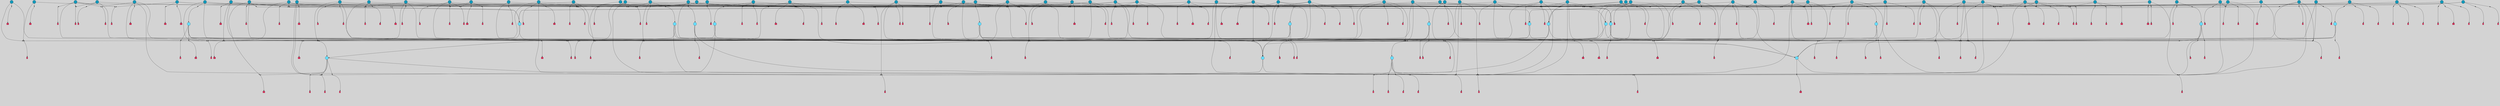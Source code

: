 // File exported with GEGELATI v1.3.1
// On the 2024-04-08 17:46:59
// With the File::TPGGraphDotExporter
digraph{
	graph[pad = "0.212, 0.055" bgcolor = lightgray]
	node[shape=circle style = filled label = ""]
		T3 [fillcolor="#66ddff"]
		T4 [fillcolor="#66ddff"]
		T7 [fillcolor="#66ddff"]
		T9 [fillcolor="#66ddff"]
		T11 [fillcolor="#66ddff"]
		T24 [fillcolor="#66ddff"]
		T27 [fillcolor="#66ddff"]
		T39 [fillcolor="#1199bb"]
		T54 [fillcolor="#66ddff"]
		T59 [fillcolor="#66ddff"]
		T65 [fillcolor="#1199bb"]
		T82 [fillcolor="#1199bb"]
		T90 [fillcolor="#66ddff"]
		T91 [fillcolor="#1199bb"]
		T95 [fillcolor="#1199bb"]
		T102 [fillcolor="#1199bb"]
		T106 [fillcolor="#1199bb"]
		T111 [fillcolor="#66ddff"]
		T116 [fillcolor="#1199bb"]
		T129 [fillcolor="#66ddff"]
		T130 [fillcolor="#66ddff"]
		T131 [fillcolor="#66ddff"]
		T142 [fillcolor="#1199bb"]
		T148 [fillcolor="#1199bb"]
		T150 [fillcolor="#66ddff"]
		T158 [fillcolor="#1199bb"]
		T159 [fillcolor="#1199bb"]
		T160 [fillcolor="#1199bb"]
		T164 [fillcolor="#66ddff"]
		T170 [fillcolor="#1199bb"]
		T171 [fillcolor="#1199bb"]
		T173 [fillcolor="#1199bb"]
		T176 [fillcolor="#1199bb"]
		T177 [fillcolor="#1199bb"]
		T180 [fillcolor="#1199bb"]
		T182 [fillcolor="#1199bb"]
		T183 [fillcolor="#1199bb"]
		T184 [fillcolor="#1199bb"]
		T185 [fillcolor="#1199bb"]
		T186 [fillcolor="#1199bb"]
		T189 [fillcolor="#1199bb"]
		T194 [fillcolor="#1199bb"]
		T195 [fillcolor="#1199bb"]
		T196 [fillcolor="#1199bb"]
		T198 [fillcolor="#1199bb"]
		T201 [fillcolor="#1199bb"]
		T202 [fillcolor="#1199bb"]
		T204 [fillcolor="#1199bb"]
		T207 [fillcolor="#1199bb"]
		T210 [fillcolor="#1199bb"]
		T211 [fillcolor="#1199bb"]
		T212 [fillcolor="#66ddff"]
		T213 [fillcolor="#66ddff"]
		T216 [fillcolor="#66ddff"]
		T218 [fillcolor="#1199bb"]
		T219 [fillcolor="#1199bb"]
		T220 [fillcolor="#1199bb"]
		T221 [fillcolor="#1199bb"]
		T223 [fillcolor="#1199bb"]
		T224 [fillcolor="#1199bb"]
		T225 [fillcolor="#1199bb"]
		T226 [fillcolor="#1199bb"]
		T230 [fillcolor="#1199bb"]
		T231 [fillcolor="#1199bb"]
		T232 [fillcolor="#1199bb"]
		T233 [fillcolor="#1199bb"]
		T235 [fillcolor="#1199bb"]
		T236 [fillcolor="#1199bb"]
		T238 [fillcolor="#1199bb"]
		T239 [fillcolor="#1199bb"]
		T241 [fillcolor="#1199bb"]
		T242 [fillcolor="#1199bb"]
		T244 [fillcolor="#1199bb"]
		T245 [fillcolor="#1199bb"]
		T246 [fillcolor="#1199bb"]
		T247 [fillcolor="#1199bb"]
		T248 [fillcolor="#1199bb"]
		T249 [fillcolor="#1199bb"]
		T250 [fillcolor="#1199bb"]
		T251 [fillcolor="#1199bb"]
		T252 [fillcolor="#1199bb"]
		T253 [fillcolor="#1199bb"]
		T254 [fillcolor="#1199bb"]
		T255 [fillcolor="#1199bb"]
		T256 [fillcolor="#1199bb"]
		T257 [fillcolor="#1199bb"]
		T258 [fillcolor="#1199bb"]
		T259 [fillcolor="#1199bb"]
		T260 [fillcolor="#1199bb"]
		T261 [fillcolor="#1199bb"]
		T262 [fillcolor="#1199bb"]
		T263 [fillcolor="#1199bb"]
		T264 [fillcolor="#1199bb"]
		T265 [fillcolor="#1199bb"]
		T266 [fillcolor="#1199bb"]
		T267 [fillcolor="#1199bb"]
		T268 [fillcolor="#1199bb"]
		T269 [fillcolor="#1199bb"]
		P1040 [fillcolor="#cccccc" shape=point] //6|
		I1040 [shape=box style=invis label="6|1&2|6#1|7&#92;n10|7&2|0#1|5&#92;n9|4&0|1#2|2&#92;n8|6&0|0#1|0&#92;n"]
		P1040 -> I1040[style=invis]
		A923 [fillcolor="#ff3366" shape=box margin=0.03 width=0 height=0 label="3"]
		T3 -> P1040 -> A923
		P1041 [fillcolor="#cccccc" shape=point] //3|
		I1041 [shape=box style=invis label="7|6&2|4#0|2&#92;n10|3&2|7#1|4&#92;n11|6&0|4#0|1&#92;n7|1&0|0#2|6&#92;n7|6&0|3#2|6&#92;n4|0&2|6#0|1&#92;n4|4&2|5#0|2&#92;n4|6&0|4#2|7&#92;n10|0&2|3#1|5&#92;n2|6&0|5#0|2&#92;n1|0&2|3#0|7&#92;n1|6&2|0#0|5&#92;n6|2&0|1#0|7&#92;n9|2&0|3#2|7&#92;n5|3&0|6#0|6&#92;n1|7&2|5#2|3&#92;n8|1&2|7#0|6&#92;n1|0&2|5#2|1&#92;n7|1&2|2#2|5&#92;n7|4&2|6#0|3&#92;n"]
		P1041 -> I1041[style=invis]
		A924 [fillcolor="#ff3366" shape=box margin=0.03 width=0 height=0 label="4"]
		T3 -> P1041 -> A924
		P1042 [fillcolor="#cccccc" shape=point] //7|
		I1042 [shape=box style=invis label="0|2&2|4#2|6&#92;n5|3&0|6#0|1&#92;n4|7&2|6#0|5&#92;n7|6&0|7#0|5&#92;n10|7&2|2#1|1&#92;n"]
		P1042 -> I1042[style=invis]
		A925 [fillcolor="#ff3366" shape=box margin=0.03 width=0 height=0 label="4"]
		T4 -> P1042 -> A925
		P1043 [fillcolor="#cccccc" shape=point] //0|
		I1043 [shape=box style=invis label="2|5&0|1#0|6&#92;n6|1&2|2#2|7&#92;n8|0&0|3#1|4&#92;n4|3&2|5#2|4&#92;n8|1&2|4#0|0&#92;n6|6&0|1#2|6&#92;n11|7&2|4#2|5&#92;n6|2&2|4#0|2&#92;n8|5&2|4#2|4&#92;n2|1&2|1#2|2&#92;n2|7&2|5#2|6&#92;n9|7&0|5#0|4&#92;n1|2&0|5#2|6&#92;n4|2&2|3#2|7&#92;n3|3&2|1#0|2&#92;n"]
		P1043 -> I1043[style=invis]
		A926 [fillcolor="#ff3366" shape=box margin=0.03 width=0 height=0 label="5"]
		T4 -> P1043 -> A926
		P1044 [fillcolor="#cccccc" shape=point] //-3|
		I1044 [shape=box style=invis label="1|6&2|7#0|7&#92;n10|2&0|7#1|3&#92;n9|6&2|7#2|2&#92;n5|3&0|7#0|7&#92;n1|6&2|3#0|0&#92;n2|3&2|3#2|2&#92;n5|1&2|6#0|6&#92;n"]
		P1044 -> I1044[style=invis]
		A927 [fillcolor="#ff3366" shape=box margin=0.03 width=0 height=0 label="7"]
		T7 -> P1044 -> A927
		P1045 [fillcolor="#cccccc" shape=point] //5|
		I1045 [shape=box style=invis label="0|5&2|3#0|1&#92;n0|6&2|1#2|4&#92;n6|2&2|6#0|7&#92;n7|4&0|3#0|1&#92;n5|4&0|7#1|6&#92;n9|1&0|5#2|2&#92;n6|3&2|3#1|7&#92;n11|7&2|4#1|6&#92;n2|5&0|1#0|0&#92;n4|7&0|0#0|2&#92;n6|2&0|6#0|0&#92;n2|1&2|6#2|4&#92;n10|0&2|0#1|0&#92;n6|6&2|4#0|6&#92;n"]
		P1045 -> I1045[style=invis]
		A928 [fillcolor="#ff3366" shape=box margin=0.03 width=0 height=0 label="8"]
		T7 -> P1045 -> A928
		P1046 [fillcolor="#cccccc" shape=point] //-6|
		I1046 [shape=box style=invis label="11|1&0|7#2|0&#92;n10|4&0|1#1|0&#92;n4|3&2|4#2|1&#92;n0|5&2|0#0|0&#92;n6|1&0|0#0|3&#92;n8|2&2|0#0|4&#92;n11|4&2|0#1|6&#92;n7|0&2|6#2|3&#92;n5|3&2|6#2|0&#92;n2|0&2|0#0|4&#92;n"]
		P1046 -> I1046[style=invis]
		A929 [fillcolor="#ff3366" shape=box margin=0.03 width=0 height=0 label="9"]
		T9 -> P1046 -> A929
		P1047 [fillcolor="#cccccc" shape=point] //2|
		I1047 [shape=box style=invis label="6|3&2|7#1|4&#92;n8|6&0|0#2|5&#92;n2|1&0|2#0|3&#92;n8|7&0|6#0|4&#92;n2|1&2|0#0|1&#92;n0|0&2|2#2|3&#92;n6|6&0|7#2|1&#92;n6|1&0|7#2|6&#92;n5|4&2|7#0|4&#92;n0|3&0|4#2|0&#92;n11|0&2|0#2|5&#92;n4|5&2|5#2|4&#92;n5|7&0|6#0|4&#92;n9|7&2|5#0|3&#92;n5|4&2|1#0|3&#92;n5|3&0|1#1|7&#92;n0|4&0|3#2|5&#92;n"]
		P1047 -> I1047[style=invis]
		A930 [fillcolor="#ff3366" shape=box margin=0.03 width=0 height=0 label="10"]
		T9 -> P1047 -> A930
		P1048 [fillcolor="#cccccc" shape=point] //6|
		I1048 [shape=box style=invis label="3|0&2|7#2|2&#92;n3|2&0|4#2|5&#92;n5|1&0|2#1|0&#92;n8|7&0|1#2|0&#92;n8|5&0|3#0|6&#92;n0|2&0|2#2|3&#92;n1|5&2|5#0|5&#92;n5|6&0|6#0|7&#92;n6|7&0|0#2|6&#92;n1|2&2|3#0|0&#92;n7|7&2|3#0|4&#92;n0|7&2|7#0|6&#92;n1|0&2|2#2|7&#92;n4|4&0|1#0|0&#92;n"]
		P1048 -> I1048[style=invis]
		A931 [fillcolor="#ff3366" shape=box margin=0.03 width=0 height=0 label="11"]
		T11 -> P1048 -> A931
		P1049 [fillcolor="#cccccc" shape=point] //-4|
		I1049 [shape=box style=invis label="4|1&0|4#2|6&#92;n1|2&2|2#2|0&#92;n1|2&2|0#0|6&#92;n8|4&2|3#2|5&#92;n5|5&2|1#1|0&#92;n"]
		P1049 -> I1049[style=invis]
		A932 [fillcolor="#ff3366" shape=box margin=0.03 width=0 height=0 label="12"]
		T11 -> P1049 -> A932
		P1050 [fillcolor="#cccccc" shape=point] //-3|
		I1050 [shape=box style=invis label="8|1&2|3#0|5&#92;n0|6&0|5#0|5&#92;n3|7&2|1#0|6&#92;n3|5&0|1#0|0&#92;n9|5&2|0#0|4&#92;n3|5&0|2#0|3&#92;n10|6&2|4#1|0&#92;n9|4&2|7#2|6&#92;n1|7&2|5#2|2&#92;n"]
		P1050 -> I1050[style=invis]
		A933 [fillcolor="#ff3366" shape=box margin=0.03 width=0 height=0 label="5"]
		T4 -> P1050 -> A933
		P1051 [fillcolor="#cccccc" shape=point] //1|
		I1051 [shape=box style=invis label="5|1&0|6#2|7&#92;n2|4&0|4#2|2&#92;n0|6&0|5#0|4&#92;n10|6&2|5#1|6&#92;n9|3&0|1#1|7&#92;n10|3&2|2#1|0&#92;n5|0&0|0#2|1&#92;n11|3&2|3#1|5&#92;n10|3&0|1#1|0&#92;n2|4&0|1#0|1&#92;n0|2&0|3#2|4&#92;n9|2&2|1#2|5&#92;n11|7&2|6#2|6&#92;n"]
		P1051 -> I1051[style=invis]
		T24 -> P1051 -> T7
		P1052 [fillcolor="#cccccc" shape=point] //5|
		I1052 [shape=box style=invis label="3|0&2|0#0|1&#92;n3|0&0|7#0|1&#92;n5|3&0|2#2|6&#92;n4|4&2|4#2|6&#92;n11|2&0|7#1|6&#92;n2|7&2|2#2|5&#92;n9|3&2|6#2|7&#92;n7|7&0|0#0|4&#92;n6|1&2|4#2|3&#92;n5|4&2|0#1|6&#92;n1|3&0|7#0|4&#92;n"]
		P1052 -> I1052[style=invis]
		A934 [fillcolor="#ff3366" shape=box margin=0.03 width=0 height=0 label="7"]
		T24 -> P1052 -> A934
		P1053 [fillcolor="#cccccc" shape=point] //-2|
		I1053 [shape=box style=invis label="4|1&0|4#0|3&#92;n4|2&0|5#2|0&#92;n5|5&2|6#0|5&#92;n1|4&0|1#0|2&#92;n6|3&2|7#1|5&#92;n0|4&2|0#0|3&#92;n8|5&2|5#1|2&#92;n10|7&2|7#1|1&#92;n3|4&0|0#2|1&#92;n3|6&2|5#2|5&#92;n8|3&0|1#0|7&#92;n10|0&2|7#1|3&#92;n4|1&2|4#0|1&#92;n9|3&2|0#0|4&#92;n3|6&2|0#0|4&#92;n1|2&0|6#2|1&#92;n4|0&2|1#2|2&#92;n"]
		P1053 -> I1053[style=invis]
		A935 [fillcolor="#ff3366" shape=box margin=0.03 width=0 height=0 label="14"]
		T24 -> P1053 -> A935
		P1054 [fillcolor="#cccccc" shape=point] //2|
		I1054 [shape=box style=invis label="9|1&2|3#0|1&#92;n5|2&2|0#2|4&#92;n3|6&2|5#2|7&#92;n7|0&2|5#0|4&#92;n1|2&0|3#0|5&#92;n7|3&2|7#0|0&#92;n"]
		P1054 -> I1054[style=invis]
		A936 [fillcolor="#ff3366" shape=box margin=0.03 width=0 height=0 label="2"]
		T27 -> P1054 -> A936
		P1055 [fillcolor="#cccccc" shape=point] //-6|
		I1055 [shape=box style=invis label="7|5&0|4#0|4&#92;n11|0&2|5#2|1&#92;n"]
		P1055 -> I1055[style=invis]
		A937 [fillcolor="#ff3366" shape=box margin=0.03 width=0 height=0 label="3"]
		T27 -> P1055 -> A937
		T27 -> P1041
		T27 -> P1043
		P1056 [fillcolor="#cccccc" shape=point] //0|
		I1056 [shape=box style=invis label="4|0&0|3#2|7&#92;n10|2&0|3#1|7&#92;n3|5&0|2#0|3&#92;n4|5&0|0#2|1&#92;n10|7&2|0#1|2&#92;n5|3&2|3#1|6&#92;n9|5&2|0#0|4&#92;n5|4&2|7#0|2&#92;n10|3&2|7#1|4&#92;n7|2&0|1#2|6&#92;n8|6&0|5#0|5&#92;n8|7&2|3#0|5&#92;n2|6&2|4#0|0&#92;n"]
		P1056 -> I1056[style=invis]
		A938 [fillcolor="#ff3366" shape=box margin=0.03 width=0 height=0 label="5"]
		T27 -> P1056 -> A938
		P1057 [fillcolor="#cccccc" shape=point] //5|
		I1057 [shape=box style=invis label="1|6&2|7#0|7&#92;n9|2&2|7#2|2&#92;n10|2&0|7#1|3&#92;n5|3&0|7#0|7&#92;n7|0&2|7#2|2&#92;n1|6&2|3#0|0&#92;n2|3&2|3#2|2&#92;n"]
		P1057 -> I1057[style=invis]
		A939 [fillcolor="#ff3366" shape=box margin=0.03 width=0 height=0 label="7"]
		T39 -> P1057 -> A939
		T39 -> P1045
		P1058 [fillcolor="#cccccc" shape=point] //-8|
		I1058 [shape=box style=invis label="7|5&0|4#2|4&#92;n"]
		P1058 -> I1058[style=invis]
		A940 [fillcolor="#ff3366" shape=box margin=0.03 width=0 height=0 label="3"]
		T39 -> P1058 -> A940
		P1059 [fillcolor="#cccccc" shape=point] //8|
		I1059 [shape=box style=invis label="9|0&0|1#2|0&#92;n10|1&2|5#1|4&#92;n8|2&2|6#0|4&#92;n2|4&2|5#2|3&#92;n4|2&2|2#0|2&#92;n7|5&0|2#0|0&#92;n8|2&2|1#1|3&#92;n8|7&0|7#2|1&#92;n1|1&0|0#0|7&#92;n5|6&2|5#1|0&#92;n6|6&2|5#0|0&#92;n11|4&0|3#2|6&#92;n4|2&2|4#0|7&#92;n5|6&0|1#2|0&#92;n11|3&0|2#0|7&#92;n"]
		P1059 -> I1059[style=invis]
		A941 [fillcolor="#ff3366" shape=box margin=0.03 width=0 height=0 label="6"]
		T54 -> P1059 -> A941
		T54 -> P1052
		P1060 [fillcolor="#cccccc" shape=point] //-10|
		I1060 [shape=box style=invis label="3|6&0|0#0|4&#92;n4|1&2|4#0|1&#92;n5|1&0|1#0|4&#92;n5|5&2|6#0|5&#92;n6|5&0|6#0|3&#92;n11|1&2|0#0|1&#92;n0|7&2|0#0|3&#92;n1|2&0|6#0|1&#92;n8|0&0|4#2|0&#92;n0|4&0|7#2|7&#92;n7|0&2|7#1|3&#92;n3|1&0|5#2|5&#92;n5|1&0|4#0|3&#92;n2|2&0|2#0|0&#92;n8|3&0|1#0|7&#92;n3|0&0|3#0|5&#92;n7|2&0|5#2|0&#92;n6|3&2|7#1|5&#92;n4|7&2|7#2|1&#92;n"]
		P1060 -> I1060[style=invis]
		A942 [fillcolor="#ff3366" shape=box margin=0.03 width=0 height=0 label="14"]
		T54 -> P1060 -> A942
		T54 -> P1045
		P1061 [fillcolor="#cccccc" shape=point] //8|
		I1061 [shape=box style=invis label="9|0&0|1#2|0&#92;n10|1&2|5#1|4&#92;n8|2&2|6#0|4&#92;n4|5&0|3#0|1&#92;n2|4&2|5#2|3&#92;n4|2&2|2#0|2&#92;n7|5&0|2#0|0&#92;n8|2&2|1#1|3&#92;n8|7&0|7#2|1&#92;n1|1&0|0#0|7&#92;n5|6&2|5#1|0&#92;n6|3&2|5#0|0&#92;n11|4&0|3#2|6&#92;n1|2&2|4#0|7&#92;n5|6&0|1#2|0&#92;n11|3&0|2#0|7&#92;n"]
		P1061 -> I1061[style=invis]
		A943 [fillcolor="#ff3366" shape=box margin=0.03 width=0 height=0 label="6"]
		T59 -> P1061 -> A943
		T59 -> P1052
		T59 -> P1046
		T59 -> P1052
		T65 -> P1042
		T65 -> P1043
		P1062 [fillcolor="#cccccc" shape=point] //7|
		I1062 [shape=box style=invis label="4|0&2|1#2|2&#92;n4|2&0|5#2|0&#92;n5|5&2|6#0|5&#92;n1|4&0|1#0|2&#92;n6|3&2|7#1|5&#92;n0|4&2|0#0|3&#92;n8|5&2|5#1|4&#92;n1|2&0|6#2|1&#92;n3|4&0|0#2|1&#92;n3|6&2|5#2|5&#92;n8|3&0|1#0|7&#92;n10|0&2|2#1|3&#92;n4|1&2|4#0|1&#92;n10|7&2|7#1|1&#92;n4|1&0|4#0|3&#92;n"]
		P1062 -> I1062[style=invis]
		A944 [fillcolor="#ff3366" shape=box margin=0.03 width=0 height=0 label="14"]
		T65 -> P1062 -> A944
		P1063 [fillcolor="#cccccc" shape=point] //6|
		I1063 [shape=box style=invis label="7|0&2|5#1|2&#92;n10|6&2|1#1|3&#92;n7|5&0|2#0|7&#92;n10|7&0|1#1|5&#92;n4|6&2|5#0|5&#92;n4|4&0|7#2|7&#92;n"]
		P1063 -> I1063[style=invis]
		A945 [fillcolor="#ff3366" shape=box margin=0.03 width=0 height=0 label="7"]
		T82 -> P1063 -> A945
		P1064 [fillcolor="#cccccc" shape=point] //6|
		I1064 [shape=box style=invis label="0|5&2|3#0|1&#92;n0|6&2|1#2|4&#92;n9|1&0|5#2|2&#92;n7|4&0|3#0|1&#92;n5|4&0|7#1|6&#92;n2|5&0|1#0|0&#92;n6|3&2|3#1|7&#92;n11|7&2|4#1|6&#92;n6|2&2|6#0|1&#92;n4|7&0|0#0|2&#92;n6|2&0|6#0|0&#92;n9|1&2|6#2|4&#92;n10|0&2|0#1|0&#92;n6|6&2|4#0|6&#92;n"]
		P1064 -> I1064[style=invis]
		A946 [fillcolor="#ff3366" shape=box margin=0.03 width=0 height=0 label="8"]
		T82 -> P1064 -> A946
		T82 -> P1046
		P1065 [fillcolor="#cccccc" shape=point] //-2|
		I1065 [shape=box style=invis label="8|4&2|1#2|5&#92;n4|1&0|7#2|1&#92;n5|7&2|3#2|2&#92;n10|4&2|5#1|7&#92;n10|0&2|6#1|3&#92;n4|5&2|7#0|6&#92;n9|5&2|4#0|4&#92;n2|4&0|5#0|7&#92;n11|1&2|4#2|6&#92;n5|6&0|7#1|2&#92;n2|7&2|7#2|6&#92;n5|2&0|5#1|5&#92;n3|0&0|6#0|2&#92;n4|0&0|4#2|4&#92;n4|4&2|6#0|7&#92;n10|6&2|0#1|4&#92;n9|7&0|3#1|4&#92;n1|4&2|6#0|3&#92;n11|5&2|6#0|3&#92;n0|3&0|5#0|1&#92;n"]
		P1065 -> I1065[style=invis]
		A947 [fillcolor="#ff3366" shape=box margin=0.03 width=0 height=0 label="13"]
		T90 -> P1065 -> A947
		P1066 [fillcolor="#cccccc" shape=point] //4|
		I1066 [shape=box style=invis label="7|1&2|6#1|3&#92;n10|1&0|3#1|6&#92;n8|5&2|3#2|1&#92;n11|5&0|0#2|6&#92;n4|1&0|6#0|0&#92;n11|1&0|2#0|3&#92;n2|0&2|1#0|7&#92;n"]
		P1066 -> I1066[style=invis]
		A948 [fillcolor="#ff3366" shape=box margin=0.03 width=0 height=0 label="2"]
		T90 -> P1066 -> A948
		P1067 [fillcolor="#cccccc" shape=point] //7|
		I1067 [shape=box style=invis label="10|3&0|1#1|4&#92;n4|6&0|0#0|2&#92;n4|5&0|6#0|0&#92;n4|3&0|6#2|1&#92;n7|0&0|3#1|2&#92;n4|7&0|6#0|5&#92;n7|6&0|7#0|6&#92;n6|6&0|0#0|3&#92;n11|1&0|4#2|5&#92;n10|2&0|3#1|2&#92;n"]
		P1067 -> I1067[style=invis]
		A949 [fillcolor="#ff3366" shape=box margin=0.03 width=0 height=0 label="4"]
		T90 -> P1067 -> A949
		T90 -> P1050
		P1068 [fillcolor="#cccccc" shape=point] //-7|
		I1068 [shape=box style=invis label="3|0&2|0#0|1&#92;n1|1&0|2#0|4&#92;n11|2&0|7#1|6&#92;n9|7&0|0#0|4&#92;n3|0&0|7#0|1&#92;n9|3&2|6#2|7&#92;n5|3&0|2#2|6&#92;n6|1&2|4#2|3&#92;n5|4&2|0#1|6&#92;n1|3&0|7#0|7&#92;n"]
		P1068 -> I1068[style=invis]
		A950 [fillcolor="#ff3366" shape=box margin=0.03 width=0 height=0 label="7"]
		T90 -> P1068 -> A950
		P1069 [fillcolor="#cccccc" shape=point] //-5|
		I1069 [shape=box style=invis label="10|6&2|5#1|6&#92;n9|3&0|1#1|7&#92;n2|4&0|1#0|1&#92;n11|3&0|7#1|6&#92;n5|1&0|6#2|7&#92;n8|0&0|0#0|1&#92;n0|6&0|7#0|4&#92;n6|7&2|6#2|6&#92;n11|0&2|3#0|5&#92;n"]
		P1069 -> I1069[style=invis]
		T91 -> P1069 -> T7
		P1070 [fillcolor="#cccccc" shape=point] //-2|
		I1070 [shape=box style=invis label="3|0&2|0#0|1&#92;n5|3&2|6#2|7&#92;n9|1&0|3#2|5&#92;n5|3&0|2#2|6&#92;n4|4&2|4#2|6&#92;n11|2&0|7#1|6&#92;n2|7&2|2#2|5&#92;n3|0&0|7#0|1&#92;n6|1&2|4#2|3&#92;n5|4&2|0#1|6&#92;n1|3&0|7#0|4&#92;n"]
		P1070 -> I1070[style=invis]
		A951 [fillcolor="#ff3366" shape=box margin=0.03 width=0 height=0 label="7"]
		T91 -> P1070 -> A951
		P1071 [fillcolor="#cccccc" shape=point] //9|
		I1071 [shape=box style=invis label="9|0&2|4#1|2&#92;n10|3&0|5#1|7&#92;n"]
		P1071 -> I1071[style=invis]
		A952 [fillcolor="#ff3366" shape=box margin=0.03 width=0 height=0 label="3"]
		T91 -> P1071 -> A952
		T91 -> P1066
		P1072 [fillcolor="#cccccc" shape=point] //4|
		I1072 [shape=box style=invis label="4|3&0|6#0|3&#92;n5|7&2|3#2|2&#92;n5|6&0|7#1|2&#92;n1|4&2|6#0|3&#92;n8|4&2|1#2|5&#92;n9|5&2|4#1|4&#92;n2|4&0|5#0|7&#92;n10|0&0|6#1|3&#92;n3|0&0|6#0|2&#92;n2|7&2|7#2|6&#92;n5|2&0|5#1|5&#92;n10|4&2|5#1|7&#92;n4|0&0|4#2|4&#92;n11|1&0|4#2|6&#92;n10|6&2|0#1|4&#92;n9|7&0|3#1|4&#92;n4|5&2|7#0|6&#92;n11|5&2|6#2|3&#92;n0|3&0|5#0|1&#92;n"]
		P1072 -> I1072[style=invis]
		A953 [fillcolor="#ff3366" shape=box margin=0.03 width=0 height=0 label="13"]
		T95 -> P1072 -> A953
		P1073 [fillcolor="#cccccc" shape=point] //8|
		I1073 [shape=box style=invis label="9|7&0|5#2|5&#92;n3|3&2|3#0|2&#92;n9|5&2|2#1|0&#92;n2|3&0|6#0|3&#92;n4|4&2|5#2|7&#92;n11|3&2|0#1|5&#92;n6|6&2|1#2|2&#92;n4|6&0|1#2|2&#92;n2|5&2|7#2|2&#92;n7|7&2|2#2|3&#92;n6|5&0|3#2|6&#92;n6|7&0|6#0|2&#92;n"]
		P1073 -> I1073[style=invis]
		A954 [fillcolor="#ff3366" shape=box margin=0.03 width=0 height=0 label="14"]
		T95 -> P1073 -> A954
		P1074 [fillcolor="#cccccc" shape=point] //2|
		I1074 [shape=box style=invis label="4|1&0|4#2|6&#92;n5|5&2|1#1|0&#92;n1|0&2|0#0|6&#92;n8|4&2|3#2|5&#92;n"]
		P1074 -> I1074[style=invis]
		T95 -> P1074 -> T11
		P1075 [fillcolor="#cccccc" shape=point] //-9|
		I1075 [shape=box style=invis label="2|0&2|0#2|1&#92;n4|4&2|4#2|6&#92;n9|1&0|3#1|7&#92;n5|3&0|2#2|6&#92;n2|7&2|2#2|5&#92;n5|4&2|0#1|6&#92;n3|0&0|7#0|1&#92;n1|3&0|7#0|4&#92;n11|6&2|2#0|7&#92;n7|7&0|0#0|4&#92;n11|0&0|7#1|6&#92;n9|3&2|6#2|7&#92;n"]
		P1075 -> I1075[style=invis]
		A955 [fillcolor="#ff3366" shape=box margin=0.03 width=0 height=0 label="7"]
		T95 -> P1075 -> A955
		T95 -> P1058
		P1076 [fillcolor="#cccccc" shape=point] //7|
		I1076 [shape=box style=invis label="3|3&2|7#0|4&#92;n4|3&2|6#0|3&#92;n8|4&0|6#1|2&#92;n5|6&2|3#0|4&#92;n0|7&2|1#0|5&#92;n8|7&2|2#2|5&#92;n9|1&0|0#1|0&#92;n10|1&2|1#1|4&#92;n10|5&0|6#1|7&#92;n5|2&2|3#0|4&#92;n2|0&2|6#2|7&#92;n1|7&0|1#0|7&#92;n"]
		P1076 -> I1076[style=invis]
		A956 [fillcolor="#ff3366" shape=box margin=0.03 width=0 height=0 label="2"]
		T102 -> P1076 -> A956
		T102 -> P1058
		P1077 [fillcolor="#cccccc" shape=point] //8|
		I1077 [shape=box style=invis label="7|0&0|2#1|4&#92;n8|1&2|3#0|5&#92;n0|6&0|5#0|5&#92;n3|7&2|1#0|6&#92;n9|4&2|7#1|6&#92;n1|7&2|5#2|2&#92;n8|5&2|0#0|3&#92;n0|2&0|2#0|0&#92;n3|5&0|2#0|3&#92;n"]
		P1077 -> I1077[style=invis]
		A957 [fillcolor="#ff3366" shape=box margin=0.03 width=0 height=0 label="5"]
		T102 -> P1077 -> A957
		P1078 [fillcolor="#cccccc" shape=point] //-2|
		I1078 [shape=box style=invis label="11|7&2|0#1|7&#92;n4|3&0|1#2|5&#92;n0|4&2|4#2|7&#92;n1|6&0|0#0|4&#92;n4|0&0|0#0|5&#92;n0|6&2|3#2|0&#92;n9|6&2|5#1|3&#92;n0|7&2|1#2|5&#92;n4|4&0|5#0|1&#92;n10|4&0|0#1|0&#92;n"]
		P1078 -> I1078[style=invis]
		A958 [fillcolor="#ff3366" shape=box margin=0.03 width=0 height=0 label="12"]
		T106 -> P1078 -> A958
		P1079 [fillcolor="#cccccc" shape=point] //-1|
		I1079 [shape=box style=invis label="1|7&2|1#0|6&#92;n8|1&2|3#0|5&#92;n10|6&2|7#1|0&#92;n1|7&2|5#0|2&#92;n0|3&0|3#2|2&#92;n3|5&0|1#0|0&#92;n3|5&0|2#0|3&#92;n1|5&2|0#0|4&#92;n5|7&2|2#2|5&#92;n4|0&2|3#0|3&#92;n"]
		P1079 -> I1079[style=invis]
		T106 -> P1079 -> T3
		T106 -> P1041
		P1080 [fillcolor="#cccccc" shape=point] //-9|
		I1080 [shape=box style=invis label="10|2&0|7#1|3&#92;n1|0&2|1#0|1&#92;n5|1&2|7#0|7&#92;n0|6&2|7#2|2&#92;n10|3&2|7#1|2&#92;n2|3&2|3#2|2&#92;n"]
		P1080 -> I1080[style=invis]
		A959 [fillcolor="#ff3366" shape=box margin=0.03 width=0 height=0 label="7"]
		T106 -> P1080 -> A959
		P1081 [fillcolor="#cccccc" shape=point] //-5|
		I1081 [shape=box style=invis label="0|0&2|3#0|2&#92;n10|5&0|6#1|3&#92;n7|3&0|6#2|3&#92;n3|4&0|6#0|6&#92;n10|5&0|2#1|1&#92;n5|0&0|1#0|3&#92;n6|6&2|5#1|5&#92;n7|4&0|2#1|7&#92;n5|7&0|1#2|5&#92;n1|5&0|0#0|3&#92;n7|5&2|1#2|6&#92;n9|0&0|2#0|0&#92;n4|0&2|4#0|0&#92;n4|6&0|0#2|3&#92;n3|1&0|6#2|5&#92;n7|7&2|1#2|3&#92;n9|4&2|2#0|6&#92;n"]
		P1081 -> I1081[style=invis]
		T111 -> P1081 -> T9
		P1082 [fillcolor="#cccccc" shape=point] //7|
		I1082 [shape=box style=invis label="7|4&2|1#2|0&#92;n4|1&2|4#2|3&#92;n5|0&2|0#2|2&#92;n6|1&2|4#2|6&#92;n"]
		P1082 -> I1082[style=invis]
		A960 [fillcolor="#ff3366" shape=box margin=0.03 width=0 height=0 label="9"]
		T111 -> P1082 -> A960
		P1083 [fillcolor="#cccccc" shape=point] //2|
		I1083 [shape=box style=invis label="3|0&2|0#0|1&#92;n11|2&0|7#1|6&#92;n8|7&2|4#0|5&#92;n5|3&0|2#2|6&#92;n4|4&2|4#2|6&#92;n3|0&0|7#0|1&#92;n2|7&2|2#2|5&#92;n9|3&2|6#2|7&#92;n7|7&0|0#0|4&#92;n6|1&2|4#1|3&#92;n5|4&2|0#1|6&#92;n1|3&0|7#0|4&#92;n"]
		P1083 -> I1083[style=invis]
		A961 [fillcolor="#ff3366" shape=box margin=0.03 width=0 height=0 label="7"]
		T111 -> P1083 -> A961
		T111 -> P1046
		P1084 [fillcolor="#cccccc" shape=point] //-4|
		I1084 [shape=box style=invis label="9|7&0|0#2|0&#92;n6|6&0|5#2|0&#92;n7|3&0|0#0|4&#92;n3|5&0|3#0|3&#92;n9|1&0|1#1|1&#92;n11|5&2|7#1|5&#92;n1|5&2|5#0|2&#92;n6|0&0|6#2|5&#92;n0|3&2|4#2|5&#92;n1|6&2|5#2|2&#92;n9|5&2|1#2|2&#92;n"]
		P1084 -> I1084[style=invis]
		T116 -> P1084 -> T9
		P1085 [fillcolor="#cccccc" shape=point] //4|
		I1085 [shape=box style=invis label="9|2&0|6#2|1&#92;n11|5&0|1#2|0&#92;n2|4&0|4#2|1&#92;n5|0&2|4#0|2&#92;n"]
		P1085 -> I1085[style=invis]
		A962 [fillcolor="#ff3366" shape=box margin=0.03 width=0 height=0 label="3"]
		T116 -> P1085 -> A962
		P1086 [fillcolor="#cccccc" shape=point] //-2|
		I1086 [shape=box style=invis label="5|2&2|0#2|4&#92;n9|1&2|3#0|1&#92;n3|6&2|5#2|7&#92;n7|0&2|1#0|4&#92;n1|2&0|3#0|5&#92;n7|3&2|7#0|0&#92;n"]
		P1086 -> I1086[style=invis]
		A963 [fillcolor="#ff3366" shape=box margin=0.03 width=0 height=0 label="2"]
		T116 -> P1086 -> A963
		T116 -> P1041
		T116 -> P1056
		T129 -> P1059
		T129 -> P1052
		P1087 [fillcolor="#cccccc" shape=point] //10|
		I1087 [shape=box style=invis label="4|5&2|7#2|1&#92;n1|7&2|3#0|6&#92;n3|5&2|2#0|3&#92;n10|3&0|7#1|4&#92;n7|1&0|4#2|6&#92;n10|2&0|3#1|7&#92;n9|5&2|0#0|4&#92;n4|0&0|3#2|7&#92;n11|4&2|6#1|2&#92;n5|4&2|7#0|2&#92;n2|6&2|4#0|0&#92;n6|5&0|7#2|1&#92;n5|3&2|3#1|6&#92;n10|7&2|0#1|2&#92;n"]
		P1087 -> I1087[style=invis]
		A964 [fillcolor="#ff3366" shape=box margin=0.03 width=0 height=0 label="5"]
		T129 -> P1087 -> A964
		P1088 [fillcolor="#cccccc" shape=point] //5|
		I1088 [shape=box style=invis label="9|4&2|3#1|3&#92;n0|4&2|4#0|5&#92;n6|1&2|6#2|5&#92;n4|0&0|5#2|0&#92;n"]
		P1088 -> I1088[style=invis]
		A965 [fillcolor="#ff3366" shape=box margin=0.03 width=0 height=0 label="7"]
		T129 -> P1088 -> A965
		P1089 [fillcolor="#cccccc" shape=point] //6|
		I1089 [shape=box style=invis label="9|4&2|7#0|6&#92;n8|4&0|1#1|0&#92;n1|3&0|0#2|1&#92;n2|4&0|6#2|2&#92;n5|1&2|5#0|7&#92;n3|0&0|3#2|6&#92;n2|2&2|6#0|2&#92;n8|4&0|4#2|2&#92;n5|1&2|4#0|3&#92;n9|4&0|6#0|6&#92;n5|0&2|2#1|5&#92;n11|7&0|0#1|1&#92;n0|4&0|3#0|3&#92;n7|7&2|4#2|5&#92;n1|5&0|1#2|1&#92;n"]
		P1089 -> I1089[style=invis]
		A966 [fillcolor="#ff3366" shape=box margin=0.03 width=0 height=0 label="1"]
		T129 -> P1089 -> A966
		T130 -> P1069
		T130 -> P1071
		T130 -> P1066
		P1090 [fillcolor="#cccccc" shape=point] //-10|
		I1090 [shape=box style=invis label="8|4&0|2#0|1&#92;n5|3&2|6#2|7&#92;n3|1&2|7#0|6&#92;n4|7&0|4#0|2&#92;n1|7&2|6#0|4&#92;n10|5&2|1#1|5&#92;n4|0&0|7#0|7&#92;n6|6&0|0#0|1&#92;n10|4&2|1#1|0&#92;n"]
		P1090 -> I1090[style=invis]
		A967 [fillcolor="#ff3366" shape=box margin=0.03 width=0 height=0 label="5"]
		T130 -> P1090 -> A967
		P1091 [fillcolor="#cccccc" shape=point] //6|
		I1091 [shape=box style=invis label="10|4&2|6#1|2&#92;n8|4&0|1#1|0&#92;n0|4&2|6#0|0&#92;n8|4&2|5#2|1&#92;n7|5&2|5#1|0&#92;n3|6&0|6#2|2&#92;n1|7&0|7#0|5&#92;n2|0&0|7#2|4&#92;n2|6&2|2#0|0&#92;n0|7&2|7#0|7&#92;n11|6&0|4#2|2&#92;n5|5&0|0#0|1&#92;n10|1&0|0#1|0&#92;n7|3&0|1#2|5&#92;n9|2&2|7#1|5&#92;n9|4&2|6#2|7&#92;n1|6&2|4#2|2&#92;n3|3&2|2#0|7&#92;n1|6&2|0#0|0&#92;n6|4&2|6#1|0&#92;n"]
		P1091 -> I1091[style=invis]
		A968 [fillcolor="#ff3366" shape=box margin=0.03 width=0 height=0 label="1"]
		T131 -> P1091 -> A968
		P1092 [fillcolor="#cccccc" shape=point] //9|
		I1092 [shape=box style=invis label="11|0&2|0#1|1&#92;n3|6&0|6#0|0&#92;n1|4&0|0#2|4&#92;n7|5&2|2#1|3&#92;n11|7&2|6#1|7&#92;n5|2&0|6#1|5&#92;n9|5&0|6#0|3&#92;n2|2&2|7#0|5&#92;n9|3&2|2#2|0&#92;n11|0&2|7#0|1&#92;n1|1&2|0#0|1&#92;n6|6&0|6#1|2&#92;n9|7&0|1#0|3&#92;n2|0&2|4#2|5&#92;n2|4&2|2#0|0&#92;n6|1&2|1#1|7&#92;n10|7&2|5#1|6&#92;n11|5&2|7#2|4&#92;n"]
		P1092 -> I1092[style=invis]
		A969 [fillcolor="#ff3366" shape=box margin=0.03 width=0 height=0 label="1"]
		T131 -> P1092 -> A969
		T131 -> P1055
		P1093 [fillcolor="#cccccc" shape=point] //5|
		I1093 [shape=box style=invis label="3|0&0|0#0|1&#92;n5|6&0|4#0|3&#92;n4|4&2|4#2|6&#92;n11|2&0|7#1|6&#92;n2|7&2|2#2|5&#92;n9|3&2|6#2|7&#92;n7|7&0|0#0|4&#92;n6|1&2|4#2|3&#92;n5|4&2|0#1|6&#92;n5|3&0|2#2|6&#92;n1|3&0|7#0|4&#92;n"]
		P1093 -> I1093[style=invis]
		A970 [fillcolor="#ff3366" shape=box margin=0.03 width=0 height=0 label="7"]
		T131 -> P1093 -> A970
		T131 -> P1088
		P1094 [fillcolor="#cccccc" shape=point] //4|
		I1094 [shape=box style=invis label="2|6&0|4#0|3&#92;n0|7&2|1#0|5&#92;n1|6&0|0#0|4&#92;n7|1&0|1#2|1&#92;n4|1&0|7#0|0&#92;n9|3&0|5#1|3&#92;n10|4&2|0#1|0&#92;n3|5&0|5#2|1&#92;n4|4&0|5#0|1&#92;n1|5&2|4#2|4&#92;n0|6&2|3#2|0&#92;n6|0&2|7#2|2&#92;n9|1&2|6#2|2&#92;n4|1&0|2#0|4&#92;n"]
		P1094 -> I1094[style=invis]
		A971 [fillcolor="#ff3366" shape=box margin=0.03 width=0 height=0 label="12"]
		T142 -> P1094 -> A971
		P1095 [fillcolor="#cccccc" shape=point] //-2|
		I1095 [shape=box style=invis label="8|4&2|1#2|5&#92;n4|1&2|7#2|1&#92;n5|7&2|3#2|2&#92;n10|4&2|5#1|7&#92;n10|0&2|6#1|3&#92;n4|5&2|7#0|6&#92;n9|5&2|4#0|4&#92;n2|4&0|5#0|7&#92;n11|1&2|4#2|6&#92;n1|4&2|6#0|3&#92;n2|7&2|7#2|6&#92;n3|0&0|6#0|2&#92;n4|0&0|4#2|4&#92;n4|4&2|6#0|7&#92;n10|6&2|0#1|4&#92;n9|7&0|3#1|4&#92;n5|6&0|7#1|2&#92;n11|5&2|6#0|3&#92;n0|3&0|5#0|1&#92;n"]
		P1095 -> I1095[style=invis]
		T142 -> P1095 -> T9
		T142 -> P1050
		T142 -> P1050
		P1096 [fillcolor="#cccccc" shape=point] //-1|
		I1096 [shape=box style=invis label="11|7&2|0#1|7&#92;n1|5&2|4#2|4&#92;n4|3&0|1#0|5&#92;n1|6&0|0#0|4&#92;n8|6&2|4#0|0&#92;n4|0&0|0#0|5&#92;n10|4&2|0#1|0&#92;n9|6&2|5#1|3&#92;n0|7&2|1#0|5&#92;n0|6&2|3#2|0&#92;n4|4&0|5#0|1&#92;n"]
		P1096 -> I1096[style=invis]
		A972 [fillcolor="#ff3366" shape=box margin=0.03 width=0 height=0 label="12"]
		T148 -> P1096 -> A972
		P1097 [fillcolor="#cccccc" shape=point] //1|
		I1097 [shape=box style=invis label="2|2&2|3#0|2&#92;n2|2&0|5#2|5&#92;n8|4&0|1#1|0&#92;n9|7&0|6#0|3&#92;n5|1&2|2#0|7&#92;n10|7&0|7#1|3&#92;n7|7&2|4#2|5&#92;n5|5&0|2#2|1&#92;n2|6&2|2#0|0&#92;n9|3&2|2#2|0&#92;n0|6&0|6#2|2&#92;n7|7&0|1#2|3&#92;n3|6&0|1#0|5&#92;n1|5&0|1#2|7&#92;n"]
		P1097 -> I1097[style=invis]
		A973 [fillcolor="#ff3366" shape=box margin=0.03 width=0 height=0 label="1"]
		T148 -> P1097 -> A973
		P1098 [fillcolor="#cccccc" shape=point] //-9|
		I1098 [shape=box style=invis label="4|7&2|6#0|5&#92;n11|3&0|2#2|6&#92;n10|2&2|4#1|6&#92;n3|0&2|6#2|7&#92;n4|3&0|5#0|7&#92;n2|3&0|7#0|7&#92;n10|6&0|7#1|5&#92;n10|1&2|2#1|1&#92;n1|7&0|3#2|6&#92;n"]
		P1098 -> I1098[style=invis]
		A974 [fillcolor="#ff3366" shape=box margin=0.03 width=0 height=0 label="4"]
		T148 -> P1098 -> A974
		P1099 [fillcolor="#cccccc" shape=point] //7|
		I1099 [shape=box style=invis label="7|2&0|4#1|3&#92;n7|7&0|0#0|4&#92;n4|4&2|4#2|6&#92;n2|3&2|2#2|5&#92;n8|0&0|2#2|1&#92;n9|3&2|6#2|7&#92;n6|4&2|4#2|3&#92;n3|3&2|0#0|1&#92;n6|4&2|0#1|6&#92;n5|3&0|7#0|4&#92;n"]
		P1099 -> I1099[style=invis]
		A975 [fillcolor="#ff3366" shape=box margin=0.03 width=0 height=0 label="7"]
		T148 -> P1099 -> A975
		P1100 [fillcolor="#cccccc" shape=point] //-6|
		I1100 [shape=box style=invis label="9|0&2|0#0|1&#92;n3|2&0|2#0|3&#92;n5|4&0|5#1|7&#92;n2|1&0|4#0|3&#92;n9|2&2|0#2|4&#92;n7|6&0|4#0|2&#92;n2|3&0|6#2|6&#92;n1|2&0|3#2|0&#92;n"]
		P1100 -> I1100[style=invis]
		T148 -> P1100 -> T54
		P1101 [fillcolor="#cccccc" shape=point] //-3|
		I1101 [shape=box style=invis label="2|6&0|0#0|7&#92;n9|6&2|0#0|6&#92;n3|0&0|5#0|1&#92;n5|5&0|4#0|3&#92;n6|1&2|4#2|3&#92;n2|7&2|2#2|5&#92;n5|3&0|2#2|6&#92;n7|7&0|0#0|4&#92;n5|4&2|0#1|6&#92;n9|3&2|6#2|7&#92;n1|3&0|7#0|4&#92;n"]
		P1101 -> I1101[style=invis]
		A976 [fillcolor="#ff3366" shape=box margin=0.03 width=0 height=0 label="7"]
		T150 -> P1101 -> A976
		P1102 [fillcolor="#cccccc" shape=point] //4|
		I1102 [shape=box style=invis label="6|0&0|7#1|0&#92;n8|6&2|6#2|7&#92;n"]
		P1102 -> I1102[style=invis]
		A977 [fillcolor="#ff3366" shape=box margin=0.03 width=0 height=0 label="3"]
		T150 -> P1102 -> A977
		P1103 [fillcolor="#cccccc" shape=point] //0|
		I1103 [shape=box style=invis label="2|5&0|1#0|6&#92;n6|1&2|2#2|7&#92;n8|0&0|3#1|4&#92;n11|7&2|4#2|5&#92;n8|1&2|4#0|0&#92;n6|6&0|1#2|6&#92;n7|0&2|4#1|0&#92;n4|1&2|5#2|4&#92;n6|2&2|4#0|2&#92;n8|5&2|4#2|4&#92;n2|1&2|1#2|2&#92;n2|7&2|5#2|6&#92;n9|7&0|5#0|4&#92;n1|2&0|5#2|6&#92;n4|2&2|3#2|7&#92;n3|3&2|1#0|2&#92;n"]
		P1103 -> I1103[style=invis]
		A978 [fillcolor="#ff3366" shape=box margin=0.03 width=0 height=0 label="5"]
		T150 -> P1103 -> A978
		T150 -> P1058
		P1104 [fillcolor="#cccccc" shape=point] //7|
		I1104 [shape=box style=invis label="1|6&2|7#0|7&#92;n9|6&2|7#2|2&#92;n10|2&0|7#1|0&#92;n1|6&2|3#0|0&#92;n5|0&2|2#1|1&#92;n2|3&2|3#2|2&#92;n5|1&2|6#0|6&#92;n"]
		P1104 -> I1104[style=invis]
		T150 -> P1104 -> T90
		T158 -> P1096
		T158 -> P1095
		T158 -> P1077
		P1105 [fillcolor="#cccccc" shape=point] //-6|
		I1105 [shape=box style=invis label="11|7&0|1#0|6&#92;n3|5&0|1#0|3&#92;n1|5&0|5#0|6&#92;n1|7&2|5#2|2&#92;n0|0&0|2#2|2&#92;n4|4&0|1#0|5&#92;n6|4&2|2#0|2&#92;n0|6&2|5#0|5&#92;n0|3&2|2#2|6&#92;n"]
		P1105 -> I1105[style=invis]
		A979 [fillcolor="#ff3366" shape=box margin=0.03 width=0 height=0 label="5"]
		T158 -> P1105 -> A979
		T158 -> P1098
		P1106 [fillcolor="#cccccc" shape=point] //7|
		I1106 [shape=box style=invis label="7|0&2|1#2|0&#92;n9|7&2|1#1|7&#92;n8|2&0|1#1|0&#92;n6|6&0|2#1|1&#92;n2|2&0|5#0|0&#92;n5|7&0|0#2|1&#92;n5|1&2|5#1|5&#92;n4|7&2|4#2|3&#92;n10|5&2|2#1|5&#92;n1|3&2|2#2|0&#92;n10|2&2|6#1|5&#92;n"]
		P1106 -> I1106[style=invis]
		A980 [fillcolor="#ff3366" shape=box margin=0.03 width=0 height=0 label="1"]
		T159 -> P1106 -> A980
		P1107 [fillcolor="#cccccc" shape=point] //7|
		I1107 [shape=box style=invis label="7|4&2|7#0|4&#92;n4|6&0|1#2|5&#92;n2|1&2|3#0|0&#92;n4|3&2|0#0|1&#92;n0|0&2|7#2|7&#92;n7|7&0|5#2|3&#92;n5|0&2|1#2|2&#92;n10|0&0|4#1|2&#92;n4|4&0|7#0|0&#92;n6|7&0|2#0|1&#92;n1|4&2|5#0|4&#92;n"]
		P1107 -> I1107[style=invis]
		A981 [fillcolor="#ff3366" shape=box margin=0.03 width=0 height=0 label="0"]
		T159 -> P1107 -> A981
		P1108 [fillcolor="#cccccc" shape=point] //5|
		I1108 [shape=box style=invis label="0|5&2|3#0|1&#92;n0|6&2|1#2|4&#92;n6|2&2|6#0|7&#92;n9|0&2|7#1|1&#92;n7|4&0|3#0|1&#92;n11|7&2|4#1|6&#92;n9|1&0|5#2|2&#92;n5|4&0|7#1|6&#92;n2|5&0|1#0|0&#92;n4|7&0|0#0|2&#92;n6|2&0|6#0|0&#92;n2|1&2|6#2|4&#92;n10|0&0|0#1|0&#92;n6|6&2|4#0|6&#92;n"]
		P1108 -> I1108[style=invis]
		T159 -> P1108 -> T129
		T160 -> P1072
		T160 -> P1075
		P1109 [fillcolor="#cccccc" shape=point] //5|
		I1109 [shape=box style=invis label="6|0&2|7#2|7&#92;n3|6&2|6#2|6&#92;n6|3&0|5#1|2&#92;n"]
		P1109 -> I1109[style=invis]
		A982 [fillcolor="#ff3366" shape=box margin=0.03 width=0 height=0 label="3"]
		T160 -> P1109 -> A982
		T160 -> P1078
		T160 -> P1052
		T164 -> P1043
		P1110 [fillcolor="#cccccc" shape=point] //-1|
		I1110 [shape=box style=invis label="6|4&0|4#2|4&#92;n4|5&2|5#2|4&#92;n9|7&2|5#0|3&#92;n3|7&2|6#0|6&#92;n8|7&0|6#0|4&#92;n2|1&2|0#0|1&#92;n8|6&0|0#2|5&#92;n2|1&0|2#0|3&#92;n6|1&0|7#2|6&#92;n6|3&0|1#1|6&#92;n5|4&2|7#0|4&#92;n0|7&0|4#2|0&#92;n11|0&2|0#2|5&#92;n3|7&2|0#2|7&#92;n8|3&2|7#1|4&#92;n5|7&0|6#0|4&#92;n0|0&2|3#2|3&#92;n5|4&2|1#0|3&#92;n0|4&0|3#2|5&#92;n"]
		P1110 -> I1110[style=invis]
		A983 [fillcolor="#ff3366" shape=box margin=0.03 width=0 height=0 label="10"]
		T164 -> P1110 -> A983
		P1111 [fillcolor="#cccccc" shape=point] //-7|
		I1111 [shape=box style=invis label="6|1&0|2#0|3&#92;n1|2&0|1#2|0&#92;n10|3&2|2#1|1&#92;n0|1&0|2#0|7&#92;n4|6&2|7#2|4&#92;n6|0&2|7#0|6&#92;n"]
		P1111 -> I1111[style=invis]
		A984 [fillcolor="#ff3366" shape=box margin=0.03 width=0 height=0 label="7"]
		T164 -> P1111 -> A984
		T164 -> P1105
		T164 -> P1072
		T170 -> P1072
		T170 -> P1074
		T170 -> P1075
		P1112 [fillcolor="#cccccc" shape=point] //-3|
		I1112 [shape=box style=invis label="7|7&2|2#2|4&#92;n8|0&2|1#2|4&#92;n8|7&2|6#1|0&#92;n11|2&2|7#0|5&#92;n"]
		P1112 -> I1112[style=invis]
		A985 [fillcolor="#ff3366" shape=box margin=0.03 width=0 height=0 label="3"]
		T170 -> P1112 -> A985
		P1113 [fillcolor="#cccccc" shape=point] //10|
		I1113 [shape=box style=invis label="5|3&0|1#1|4&#92;n1|0&2|7#2|2&#92;n11|1&0|2#0|3&#92;n8|0&2|3#2|1&#92;n9|2&0|3#2|4&#92;n3|1&0|6#0|0&#92;n"]
		P1113 -> I1113[style=invis]
		T170 -> P1113 -> T3
		T171 -> P1069
		T171 -> P1070
		P1114 [fillcolor="#cccccc" shape=point] //3|
		I1114 [shape=box style=invis label="7|1&2|6#2|3&#92;n10|1&0|3#1|6&#92;n4|1&0|6#0|0&#92;n2|0&2|1#2|7&#92;n11|1&0|2#0|3&#92;n"]
		P1114 -> I1114[style=invis]
		A986 [fillcolor="#ff3366" shape=box margin=0.03 width=0 height=0 label="2"]
		T171 -> P1114 -> A986
		T171 -> P1040
		P1115 [fillcolor="#cccccc" shape=point] //2|
		I1115 [shape=box style=invis label="9|1&2|3#0|1&#92;n3|6&2|5#2|7&#92;n1|2&0|3#0|5&#92;n7|0&2|5#1|4&#92;n7|3&2|7#0|0&#92;n7|6&2|5#0|7&#92;n"]
		P1115 -> I1115[style=invis]
		A987 [fillcolor="#ff3366" shape=box margin=0.03 width=0 height=0 label="2"]
		T171 -> P1115 -> A987
		T173 -> P1046
		P1116 [fillcolor="#cccccc" shape=point] //6|
		I1116 [shape=box style=invis label="5|3&0|3#2|6&#92;n8|6&2|7#1|2&#92;n1|7&0|3#0|6&#92;n9|0&0|2#0|0&#92;n10|1&0|6#1|6&#92;n11|7&2|3#2|0&#92;n4|0&2|1#2|2&#92;n3|3&0|3#2|4&#92;n3|2&0|1#2|6&#92;n"]
		P1116 -> I1116[style=invis]
		A988 [fillcolor="#ff3366" shape=box margin=0.03 width=0 height=0 label="6"]
		T173 -> P1116 -> A988
		P1117 [fillcolor="#cccccc" shape=point] //1|
		I1117 [shape=box style=invis label="9|1&0|1#0|1&#92;n0|5&2|4#0|5&#92;n6|2&0|2#0|5&#92;n3|0&0|2#0|6&#92;n5|6&2|5#0|7&#92;n2|3&0|0#0|0&#92;n0|6&0|1#2|3&#92;n"]
		P1117 -> I1117[style=invis]
		A989 [fillcolor="#ff3366" shape=box margin=0.03 width=0 height=0 label="14"]
		T173 -> P1117 -> A989
		T173 -> P1070
		P1118 [fillcolor="#cccccc" shape=point] //3|
		I1118 [shape=box style=invis label="4|7&0|7#2|7&#92;n11|5&2|6#0|2&#92;n5|5&2|6#2|0&#92;n3|2&0|6#0|3&#92;n10|2&2|5#1|5&#92;n9|4&2|3#1|5&#92;n2|5&2|7#2|4&#92;n11|3&2|5#1|0&#92;n7|0&0|7#2|1&#92;n1|2&0|5#0|1&#92;n"]
		P1118 -> I1118[style=invis]
		A990 [fillcolor="#ff3366" shape=box margin=0.03 width=0 height=0 label="5"]
		T176 -> P1118 -> A990
		P1119 [fillcolor="#cccccc" shape=point] //2|
		I1119 [shape=box style=invis label="7|1&0|6#0|1&#92;n5|2&2|5#1|6&#92;n10|1&2|1#1|1&#92;n4|7&0|4#2|2&#92;n11|7&0|4#2|7&#92;n5|0&0|5#1|7&#92;n8|2&0|5#2|4&#92;n10|0&2|6#1|6&#92;n5|1&0|1#2|3&#92;n1|6&2|0#0|1&#92;n9|6&2|2#1|4&#92;n3|4&2|3#0|0&#92;n10|1&0|1#1|0&#92;n2|2&0|1#2|1&#92;n3|1&2|7#0|3&#92;n"]
		P1119 -> I1119[style=invis]
		A991 [fillcolor="#ff3366" shape=box margin=0.03 width=0 height=0 label="10"]
		T176 -> P1119 -> A991
		T176 -> P1079
		P1120 [fillcolor="#cccccc" shape=point] //-3|
		I1120 [shape=box style=invis label="6|3&2|4#1|4&#92;n5|3&0|1#1|7&#92;n2|1&0|2#2|3&#92;n8|7&0|6#0|4&#92;n2|1&2|0#0|1&#92;n0|0&2|2#2|3&#92;n6|1&0|7#2|6&#92;n5|7&0|2#0|4&#92;n0|3&0|4#2|0&#92;n11|0&2|0#2|5&#92;n6|0&2|0#1|4&#92;n8|6&0|2#2|5&#92;n5|4&2|1#0|3&#92;n9|7&2|5#0|3&#92;n5|4&2|7#0|4&#92;n"]
		P1120 -> I1120[style=invis]
		A992 [fillcolor="#ff3366" shape=box margin=0.03 width=0 height=0 label="10"]
		T176 -> P1120 -> A992
		P1121 [fillcolor="#cccccc" shape=point] //4|
		I1121 [shape=box style=invis label="7|1&0|6#0|1&#92;n5|2&2|5#1|6&#92;n10|1&2|1#1|1&#92;n9|6&2|2#1|4&#92;n4|7&0|4#2|2&#92;n9|6&0|4#1|1&#92;n10|0&2|6#1|6&#92;n5|1&0|1#2|3&#92;n1|6&2|0#0|1&#92;n8|2&0|5#2|4&#92;n3|4&2|3#0|0&#92;n10|1&0|5#1|0&#92;n2|2&0|1#2|1&#92;n3|1&2|7#0|3&#92;n"]
		P1121 -> I1121[style=invis]
		A993 [fillcolor="#ff3366" shape=box margin=0.03 width=0 height=0 label="10"]
		T176 -> P1121 -> A993
		T177 -> P1069
		P1122 [fillcolor="#cccccc" shape=point] //-7|
		I1122 [shape=box style=invis label="11|2&2|6#1|1&#92;n2|3&0|6#2|3&#92;n10|0&0|2#1|4&#92;n"]
		P1122 -> I1122[style=invis]
		T177 -> P1122 -> T111
		P1123 [fillcolor="#cccccc" shape=point] //-2|
		I1123 [shape=box style=invis label="3|0&2|0#0|1&#92;n11|1&0|0#1|0&#92;n5|3&0|2#2|6&#92;n4|4&2|4#2|6&#92;n11|2&0|7#1|6&#92;n0|7&2|2#2|5&#92;n3|0&0|7#0|1&#92;n9|3&2|6#2|7&#92;n6|1&2|4#2|3&#92;n5|4&2|0#1|6&#92;n1|3&0|7#0|4&#92;n"]
		P1123 -> I1123[style=invis]
		A994 [fillcolor="#ff3366" shape=box margin=0.03 width=0 height=0 label="7"]
		T177 -> P1123 -> A994
		T180 -> P1092
		T180 -> P1055
		T180 -> P1088
		P1124 [fillcolor="#cccccc" shape=point] //10|
		I1124 [shape=box style=invis label="9|6&0|1#2|4&#92;n8|6&2|5#2|3&#92;n2|6&2|7#2|1&#92;n7|4&2|5#2|0&#92;n2|4&2|4#0|1&#92;n10|5&0|2#1|6&#92;n8|0&2|7#1|1&#92;n"]
		P1124 -> I1124[style=invis]
		T180 -> P1124 -> T24
		P1125 [fillcolor="#cccccc" shape=point] //-9|
		I1125 [shape=box style=invis label="6|0&2|0#0|0&#92;n5|1&0|2#0|4&#92;n10|3&2|0#1|3&#92;n9|4&0|7#2|7&#92;n10|6&2|4#1|0&#92;n3|6&2|0#0|5&#92;n"]
		P1125 -> I1125[style=invis]
		A995 [fillcolor="#ff3366" shape=box margin=0.03 width=0 height=0 label="5"]
		T180 -> P1125 -> A995
		T182 -> P1106
		T182 -> P1107
		P1126 [fillcolor="#cccccc" shape=point] //-3|
		I1126 [shape=box style=invis label="3|7&0|0#0|2&#92;n11|5&0|1#1|1&#92;n4|1&0|6#2|6&#92;n4|0&0|1#0|5&#92;n"]
		P1126 -> I1126[style=invis]
		T182 -> P1126 -> T24
		T182 -> P1052
		T182 -> P1091
		P1127 [fillcolor="#cccccc" shape=point] //-4|
		I1127 [shape=box style=invis label="3|0&2|4#2|6&#92;n8|0&2|3#2|1&#92;n7|1&2|6#1|3&#92;n4|1&0|6#0|0&#92;n2|5&2|1#0|7&#92;n"]
		P1127 -> I1127[style=invis]
		A996 [fillcolor="#ff3366" shape=box margin=0.03 width=0 height=0 label="2"]
		T183 -> P1127 -> A996
		P1128 [fillcolor="#cccccc" shape=point] //-8|
		I1128 [shape=box style=invis label="0|4&0|3#2|5&#92;n2|1&0|2#2|3&#92;n8|7&0|6#0|4&#92;n0|4&2|4#0|1&#92;n9|4&2|5#0|3&#92;n0|0&2|7#2|3&#92;n4|5&2|5#2|4&#92;n5|7&0|6#0|4&#92;n5|4&2|7#0|4&#92;n0|3&0|4#2|0&#92;n6|3&2|2#1|4&#92;n11|7&2|0#2|5&#92;n6|1&0|7#2|5&#92;n5|3&0|1#1|7&#92;n2|0&2|0#0|1&#92;n6|6&0|7#2|1&#92;n"]
		P1128 -> I1128[style=invis]
		A997 [fillcolor="#ff3366" shape=box margin=0.03 width=0 height=0 label="10"]
		T183 -> P1128 -> A997
		T183 -> P1057
		P1129 [fillcolor="#cccccc" shape=point] //-7|
		I1129 [shape=box style=invis label="9|1&2|7#2|1&#92;n7|0&2|0#2|7&#92;n2|3&2|3#2|2&#92;n8|5&2|1#0|3&#92;n5|5&0|7#0|1&#92;n1|6&2|7#0|7&#92;n10|2&0|7#1|3&#92;n6|4&2|2#2|4&#92;n0|6&2|5#0|2&#92;n"]
		P1129 -> I1129[style=invis]
		A998 [fillcolor="#ff3366" shape=box margin=0.03 width=0 height=0 label="7"]
		T183 -> P1129 -> A998
		T183 -> P1066
		T184 -> P1069
		P1130 [fillcolor="#cccccc" shape=point] //-9|
		I1130 [shape=box style=invis label="10|3&0|5#1|7&#92;n9|0&2|4#1|3&#92;n"]
		P1130 -> I1130[style=invis]
		A999 [fillcolor="#ff3366" shape=box margin=0.03 width=0 height=0 label="3"]
		T184 -> P1130 -> A999
		P1131 [fillcolor="#cccccc" shape=point] //-6|
		I1131 [shape=box style=invis label="3|5&0|0#0|2&#92;n6|6&2|1#2|6&#92;n4|6&0|1#2|5&#92;n7|1&0|6#1|3&#92;n11|1&2|4#0|5&#92;n1|2&0|1#2|3&#92;n4|3&0|5#2|4&#92;n4|0&0|5#2|0&#92;n8|5&2|4#2|4&#92;n2|4&0|1#0|6&#92;n5|1&2|4#0|0&#92;n3|3&2|1#0|2&#92;n9|7&0|5#0|4&#92;n2|2&0|6#2|0&#92;n7|1&2|2#2|2&#92;n"]
		P1131 -> I1131[style=invis]
		A1000 [fillcolor="#ff3366" shape=box margin=0.03 width=0 height=0 label="5"]
		T184 -> P1131 -> A1000
		P1132 [fillcolor="#cccccc" shape=point] //3|
		I1132 [shape=box style=invis label="7|2&0|2#2|4&#92;n0|4&0|6#2|7&#92;n9|0&0|1#2|2&#92;n8|6&0|0#1|0&#92;n"]
		P1132 -> I1132[style=invis]
		A1001 [fillcolor="#ff3366" shape=box margin=0.03 width=0 height=0 label="3"]
		T184 -> P1132 -> A1001
		T184 -> P1118
		T185 -> P1045
		P1133 [fillcolor="#cccccc" shape=point] //-6|
		I1133 [shape=box style=invis label="8|1&0|7#2|4&#92;n6|0&0|4#2|2&#92;n11|5&2|2#1|1&#92;n"]
		P1133 -> I1133[style=invis]
		A1002 [fillcolor="#ff3366" shape=box margin=0.03 width=0 height=0 label="3"]
		T185 -> P1133 -> A1002
		P1134 [fillcolor="#cccccc" shape=point] //1|
		I1134 [shape=box style=invis label="8|4&0|1#1|0&#92;n2|2&2|3#0|3&#92;n1|5&0|6#2|7&#92;n2|6&2|2#0|0&#92;n2|2&0|5#2|5&#92;n8|5&0|3#1|3&#92;n7|7&2|3#2|2&#92;n0|6&0|7#2|7&#92;n4|0&0|6#2|5&#92;n7|5&2|5#2|5&#92;n10|3&0|2#1|5&#92;n9|3&2|2#0|0&#92;n9|7&0|6#0|3&#92;n"]
		P1134 -> I1134[style=invis]
		A1003 [fillcolor="#ff3366" shape=box margin=0.03 width=0 height=0 label="1"]
		T185 -> P1134 -> A1003
		T185 -> P1098
		T185 -> P1052
		T186 -> P1043
		P1135 [fillcolor="#cccccc" shape=point] //3|
		I1135 [shape=box style=invis label="8|2&2|7#1|7&#92;n10|7&0|7#1|6&#92;n0|3&0|0#2|3&#92;n9|7&2|6#0|3&#92;n4|4&2|1#0|1&#92;n5|6&2|0#1|4&#92;n4|5&0|1#0|2&#92;n0|0&2|0#0|5&#92;n6|1&0|7#0|6&#92;n"]
		P1135 -> I1135[style=invis]
		A1004 [fillcolor="#ff3366" shape=box margin=0.03 width=0 height=0 label="0"]
		T186 -> P1135 -> A1004
		T186 -> P1084
		P1136 [fillcolor="#cccccc" shape=point] //-9|
		I1136 [shape=box style=invis label="10|7&2|3#1|3&#92;n6|1&2|4#2|3&#92;n2|0&2|0#2|7&#92;n5|4&2|5#1|3&#92;n2|2&2|1#0|3&#92;n9|0&2|0#0|3&#92;n"]
		P1136 -> I1136[style=invis]
		A1005 [fillcolor="#ff3366" shape=box margin=0.03 width=0 height=0 label="2"]
		T189 -> P1136 -> A1005
		T189 -> P1120
		P1137 [fillcolor="#cccccc" shape=point] //0|
		I1137 [shape=box style=invis label="2|6&2|4#2|0&#92;n3|7&0|2#0|3&#92;n10|3&0|3#1|7&#92;n4|5&0|0#2|1&#92;n10|7&2|0#1|2&#92;n5|3&2|3#1|6&#92;n8|6&0|5#0|5&#92;n4|5&0|5#2|6&#92;n5|4&2|7#0|2&#92;n10|3&2|7#1|4&#92;n9|5&2|0#0|4&#92;n8|7&2|3#0|5&#92;n4|0&0|3#2|7&#92;n"]
		P1137 -> I1137[style=invis]
		A1006 [fillcolor="#ff3366" shape=box margin=0.03 width=0 height=0 label="5"]
		T189 -> P1137 -> A1006
		P1138 [fillcolor="#cccccc" shape=point] //6|
		I1138 [shape=box style=invis label="9|0&2|1#2|0&#92;n5|6&0|1#2|0&#92;n3|2&0|0#0|3&#92;n8|2&2|6#0|1&#92;n2|4&2|5#2|3&#92;n10|1&2|5#1|4&#92;n7|5&0|2#0|0&#92;n8|2&2|1#1|3&#92;n8|7&0|7#2|1&#92;n1|1&0|0#0|7&#92;n6|3&2|5#0|5&#92;n11|3&0|2#0|7&#92;n11|4&0|3#2|6&#92;n4|2&2|4#0|7&#92;n4|2&2|2#0|2&#92;n5|6&2|5#1|0&#92;n"]
		P1138 -> I1138[style=invis]
		T189 -> P1138 -> T131
		P1139 [fillcolor="#cccccc" shape=point] //-2|
		I1139 [shape=box style=invis label="1|0&0|3#0|3&#92;n2|7&0|4#0|4&#92;n11|6&2|1#1|4&#92;n6|1&2|5#0|0&#92;n2|0&2|0#0|6&#92;n1|3&2|1#0|4&#92;n"]
		P1139 -> I1139[style=invis]
		A1007 [fillcolor="#ff3366" shape=box margin=0.03 width=0 height=0 label="2"]
		T194 -> P1139 -> A1007
		P1140 [fillcolor="#cccccc" shape=point] //3|
		I1140 [shape=box style=invis label="5|4&2|7#0|4&#92;n0|4&0|3#2|5&#92;n8|6&0|0#2|5&#92;n2|1&0|2#0|3&#92;n9|7&0|6#0|4&#92;n0|0&2|2#2|3&#92;n6|6&0|7#2|1&#92;n6|1&0|7#2|6&#92;n0|3&0|4#2|0&#92;n11|0&2|0#2|5&#92;n4|5&2|5#2|4&#92;n5|3&0|1#1|7&#92;n9|7&2|2#0|3&#92;n5|4&2|1#0|3&#92;n5|0&0|6#0|4&#92;n0|0&0|1#2|0&#92;n"]
		P1140 -> I1140[style=invis]
		A1008 [fillcolor="#ff3366" shape=box margin=0.03 width=0 height=0 label="10"]
		T194 -> P1140 -> A1008
		T194 -> P1079
		P1141 [fillcolor="#cccccc" shape=point] //10|
		I1141 [shape=box style=invis label="6|1&2|4#2|3&#92;n3|0&0|7#0|1&#92;n5|3&0|2#2|6&#92;n4|4&0|4#2|6&#92;n5|4&2|0#1|6&#92;n10|5&0|6#1|5&#92;n2|5&2|1#2|2&#92;n1|3&0|7#0|4&#92;n3|0&2|0#0|1&#92;n11|2&0|5#1|6&#92;n9|3&2|6#2|7&#92;n7|7&0|0#0|4&#92;n"]
		P1141 -> I1141[style=invis]
		A1009 [fillcolor="#ff3366" shape=box margin=0.03 width=0 height=0 label="7"]
		T194 -> P1141 -> A1009
		P1142 [fillcolor="#cccccc" shape=point] //5|
		I1142 [shape=box style=invis label="3|0&2|0#2|1&#92;n3|0&0|7#0|1&#92;n5|3&0|2#2|6&#92;n4|4&2|4#2|6&#92;n5|4&2|0#1|6&#92;n2|7&2|2#2|5&#92;n1|3&0|7#0|4&#92;n11|6&2|2#0|7&#92;n7|7&0|0#0|4&#92;n6|1&2|4#2|3&#92;n11|0&0|7#1|6&#92;n9|3&2|6#2|7&#92;n"]
		P1142 -> I1142[style=invis]
		A1010 [fillcolor="#ff3366" shape=box margin=0.03 width=0 height=0 label="7"]
		T195 -> P1142 -> A1010
		P1143 [fillcolor="#cccccc" shape=point] //4|
		I1143 [shape=box style=invis label="7|1&0|6#0|1&#92;n6|7&2|7#1|7&#92;n10|1&2|1#1|1&#92;n9|6&2|2#1|4&#92;n4|7&0|4#2|2&#92;n9|6&0|5#1|1&#92;n10|0&2|6#1|6&#92;n5|1&0|1#2|3&#92;n10|1&0|5#1|0&#92;n3|4&2|3#0|0&#92;n8|2&0|5#2|4&#92;n1|6&2|0#0|0&#92;n2|3&0|1#2|6&#92;n5|2&2|2#1|6&#92;n2|2&0|1#2|1&#92;n3|1&2|7#0|3&#92;n6|7&2|3#0|4&#92;n"]
		P1143 -> I1143[style=invis]
		A1011 [fillcolor="#ff3366" shape=box margin=0.03 width=0 height=0 label="10"]
		T195 -> P1143 -> A1011
		P1144 [fillcolor="#cccccc" shape=point] //-4|
		I1144 [shape=box style=invis label="0|4&0|0#2|7&#92;n8|5&2|4#2|4&#92;n4|3&2|5#2|4&#92;n11|7&2|2#2|5&#92;n6|5&2|2#2|7&#92;n3|2&0|7#0|7&#92;n3|3&2|1#0|3&#92;n2|6&0|3#2|5&#92;n0|1&2|6#2|2&#92;n8|2&0|0#1|6&#92;n0|7&0|5#0|4&#92;n9|5&0|3#2|7&#92;n2|7&2|5#2|6&#92;n9|0&2|0#0|1&#92;n1|2&2|4#0|2&#92;n"]
		P1144 -> I1144[style=invis]
		T195 -> P1144 -> T27
		T195 -> P1107
		T196 -> P1041
		P1145 [fillcolor="#cccccc" shape=point] //-6|
		I1145 [shape=box style=invis label="11|2&2|4#1|0&#92;n8|1&0|3#0|5&#92;n3|1&0|0#0|1&#92;n7|1&0|1#0|5&#92;n3|5&0|7#0|0&#92;n9|4&2|7#2|6&#92;n10|6&0|4#1|0&#92;n11|5&0|0#1|5&#92;n4|4&0|0#2|1&#92;n0|0&2|3#2|4&#92;n"]
		P1145 -> I1145[style=invis]
		A1012 [fillcolor="#ff3366" shape=box margin=0.03 width=0 height=0 label="5"]
		T196 -> P1145 -> A1012
		T196 -> P1046
		T196 -> P1089
		P1146 [fillcolor="#cccccc" shape=point] //10|
		I1146 [shape=box style=invis label="3|6&2|7#2|7&#92;n8|0&0|4#0|5&#92;n7|2&0|1#2|2&#92;n6|0&0|4#0|0&#92;n"]
		P1146 -> I1146[style=invis]
		T196 -> P1146 -> T27
		P1147 [fillcolor="#cccccc" shape=point] //-3|
		I1147 [shape=box style=invis label="0|0&2|7#2|7&#92;n4|6&0|2#2|5&#92;n2|1&2|3#0|0&#92;n4|3&2|0#0|1&#92;n7|4&2|7#0|4&#92;n5|0&2|1#2|2&#92;n10|0&0|4#1|2&#92;n4|4&0|7#0|0&#92;n6|7&0|2#0|1&#92;n1|4&2|5#0|4&#92;n"]
		P1147 -> I1147[style=invis]
		A1013 [fillcolor="#ff3366" shape=box margin=0.03 width=0 height=0 label="0"]
		T198 -> P1147 -> A1013
		T198 -> P1126
		T198 -> P1052
		T198 -> P1086
		P1148 [fillcolor="#cccccc" shape=point] //-9|
		I1148 [shape=box style=invis label="4|1&0|4#2|6&#92;n11|0&2|0#0|6&#92;n8|4&2|3#2|5&#92;n6|0&0|3#0|1&#92;n"]
		P1148 -> I1148[style=invis]
		T198 -> P1148 -> T11
		P1149 [fillcolor="#cccccc" shape=point] //-5|
		I1149 [shape=box style=invis label="7|1&0|6#0|1&#92;n5|2&2|5#1|6&#92;n10|1&2|1#1|1&#92;n9|6&2|2#1|4&#92;n4|7&0|4#2|2&#92;n9|6&0|4#1|1&#92;n3|1&2|7#0|3&#92;n5|1&0|1#2|3&#92;n1|6&2|0#0|1&#92;n8|2&0|5#2|4&#92;n3|4&2|5#0|0&#92;n10|1&0|5#1|0&#92;n2|2&0|1#2|1&#92;n10|0&2|6#1|6&#92;n"]
		P1149 -> I1149[style=invis]
		A1014 [fillcolor="#ff3366" shape=box margin=0.03 width=0 height=0 label="10"]
		T201 -> P1149 -> A1014
		T201 -> P1097
		P1150 [fillcolor="#cccccc" shape=point] //1|
		I1150 [shape=box style=invis label="5|4&0|7#1|6&#92;n0|6&2|1#2|4&#92;n7|4&0|3#0|1&#92;n0|5&2|3#0|1&#92;n9|1&0|5#2|2&#92;n6|3&2|3#1|7&#92;n11|7&2|4#1|6&#92;n2|5&0|1#0|0&#92;n7|5&2|3#1|1&#92;n4|7&0|0#0|2&#92;n6|2&0|6#0|0&#92;n2|1&2|6#2|4&#92;n10|0&2|7#1|0&#92;n6|6&2|4#0|6&#92;n"]
		P1150 -> I1150[style=invis]
		A1015 [fillcolor="#ff3366" shape=box margin=0.03 width=0 height=0 label="8"]
		T201 -> P1150 -> A1015
		T201 -> P1126
		P1151 [fillcolor="#cccccc" shape=point] //9|
		I1151 [shape=box style=invis label="4|3&2|0#0|1&#92;n4|6&0|1#2|5&#92;n2|1&2|3#0|0&#92;n7|4&2|7#0|4&#92;n0|0&2|7#2|7&#92;n11|7&0|5#2|3&#92;n5|0&2|1#2|2&#92;n10|0&0|4#1|2&#92;n4|4&0|7#0|0&#92;n6|7&0|2#0|1&#92;n1|4&2|5#0|4&#92;n"]
		P1151 -> I1151[style=invis]
		A1016 [fillcolor="#ff3366" shape=box margin=0.03 width=0 height=0 label="0"]
		T202 -> P1151 -> A1016
		P1152 [fillcolor="#cccccc" shape=point] //4|
		I1152 [shape=box style=invis label="1|2&0|3#2|7&#92;n3|1&2|3#2|1&#92;n3|2&2|5#2|3&#92;n10|7&0|5#1|6&#92;n8|3&2|2#1|5&#92;n4|2&0|5#2|5&#92;n9|3&2|5#2|6&#92;n10|7&0|0#1|1&#92;n9|2&0|7#1|5&#92;n4|0&2|6#2|0&#92;n0|4&0|7#2|2&#92;n11|1&0|7#1|3&#92;n3|5&0|2#0|3&#92;n5|7&0|5#1|3&#92;n8|3&2|5#0|7&#92;n3|7&2|3#0|4&#92;n3|2&2|2#0|2&#92;n1|3&0|2#0|5&#92;n5|3&0|1#1|3&#92;n0|1&0|7#0|1&#92;n"]
		P1152 -> I1152[style=invis]
		A1017 [fillcolor="#ff3366" shape=box margin=0.03 width=0 height=0 label="11"]
		T202 -> P1152 -> A1017
		T202 -> P1051
		T202 -> P1132
		T204 -> P1074
		T204 -> P1142
		P1153 [fillcolor="#cccccc" shape=point] //-4|
		I1153 [shape=box style=invis label="7|5&2|5#1|5&#92;n9|6&2|3#0|3&#92;n10|6&2|1#1|0&#92;n8|0&0|5#1|3&#92;n6|6&2|5#0|7&#92;n7|5&2|2#0|7&#92;n"]
		P1153 -> I1153[style=invis]
		A1018 [fillcolor="#ff3366" shape=box margin=0.03 width=0 height=0 label="7"]
		T204 -> P1153 -> A1018
		T204 -> P1040
		T207 -> P1106
		T207 -> P1126
		P1154 [fillcolor="#cccccc" shape=point] //5|
		I1154 [shape=box style=invis label="8|1&2|6#0|6&#92;n3|0&0|7#0|1&#92;n11|3&0|2#2|6&#92;n4|4&2|4#2|6&#92;n11|2&0|7#1|6&#92;n2|7&2|2#2|5&#92;n7|7&0|0#0|4&#92;n6|1&2|4#2|3&#92;n5|4&2|0#1|6&#92;n3|0&2|0#0|1&#92;n1|3&0|7#0|4&#92;n"]
		P1154 -> I1154[style=invis]
		A1019 [fillcolor="#ff3366" shape=box margin=0.03 width=0 height=0 label="7"]
		T207 -> P1154 -> A1019
		P1155 [fillcolor="#cccccc" shape=point] //5|
		I1155 [shape=box style=invis label="10|4&2|6#1|2&#92;n8|4&0|1#1|0&#92;n0|4&2|6#0|0&#92;n8|4&2|5#2|1&#92;n7|5&2|5#1|0&#92;n3|6&0|6#2|2&#92;n1|7&0|7#0|5&#92;n2|0&0|7#2|4&#92;n9|4&2|6#2|7&#92;n2|6&2|2#0|0&#92;n11|7&2|7#0|7&#92;n5|5&0|0#0|1&#92;n10|1&0|0#1|0&#92;n7|3&0|1#2|5&#92;n9|2&2|7#1|5&#92;n9|0&2|5#1|2&#92;n1|6&2|4#2|2&#92;n3|3&2|2#0|7&#92;n1|6&2|0#0|0&#92;n6|4&2|6#1|0&#92;n"]
		P1155 -> I1155[style=invis]
		A1020 [fillcolor="#ff3366" shape=box margin=0.03 width=0 height=0 label="1"]
		T207 -> P1155 -> A1020
		P1156 [fillcolor="#cccccc" shape=point] //7|
		I1156 [shape=box style=invis label="6|1&2|6#2|7&#92;n7|0&2|4#2|3&#92;n3|3&0|7#0|6&#92;n5|4&0|2#2|4&#92;n8|5&2|6#2|7&#92;n0|0&2|3#0|3&#92;n5|4&2|4#2|6&#92;n"]
		P1156 -> I1156[style=invis]
		T207 -> P1156 -> T4
		T210 -> P1107
		T210 -> P1052
		T210 -> P1091
		P1157 [fillcolor="#cccccc" shape=point] //2|
		I1157 [shape=box style=invis label="4|5&2|7#2|1&#92;n1|7&2|3#0|6&#92;n3|5&2|2#0|3&#92;n10|3&2|7#1|4&#92;n7|1&0|4#2|6&#92;n4|0&0|3#2|7&#92;n9|5&2|0#0|4&#92;n10|2&0|3#1|7&#92;n11|4&2|6#1|2&#92;n10|3&2|1#1|6&#92;n5|4&2|7#0|2&#92;n2|6&2|4#0|0&#92;n6|5&0|7#2|1&#92;n5|3&2|3#1|6&#92;n10|7&2|0#1|2&#92;n"]
		P1157 -> I1157[style=invis]
		A1021 [fillcolor="#ff3366" shape=box margin=0.03 width=0 height=0 label="5"]
		T210 -> P1157 -> A1021
		T210 -> P1092
		T211 -> P1096
		P1158 [fillcolor="#cccccc" shape=point] //-10|
		I1158 [shape=box style=invis label="9|6&0|2#2|6&#92;n11|0&2|6#1|5&#92;n10|6&0|7#1|5&#92;n3|0&0|6#0|7&#92;n9|4&2|6#0|3&#92;n10|6&2|4#1|6&#92;n"]
		P1158 -> I1158[style=invis]
		A1022 [fillcolor="#ff3366" shape=box margin=0.03 width=0 height=0 label="4"]
		T211 -> P1158 -> A1022
		T211 -> P1099
		T211 -> P1100
		T211 -> P1088
		P1159 [fillcolor="#cccccc" shape=point] //6|
		I1159 [shape=box style=invis label="9|4&2|7#0|6&#92;n8|4&0|1#1|0&#92;n1|3&0|0#2|1&#92;n2|4&0|6#2|2&#92;n5|1&2|5#0|7&#92;n3|0&0|3#2|6&#92;n2|2&2|6#0|2&#92;n8|4&0|4#2|2&#92;n5|1&2|4#0|3&#92;n9|4&0|6#0|6&#92;n5|0&2|2#1|5&#92;n11|7&0|0#1|1&#92;n0|4&0|3#0|3&#92;n7|7&2|4#2|5&#92;n1|5&0|1#2|1&#92;n"]
		P1159 -> I1159[style=invis]
		A1023 [fillcolor="#ff3366" shape=box margin=0.03 width=0 height=0 label="1"]
		T212 -> P1159 -> A1023
		P1160 [fillcolor="#cccccc" shape=point] //5|
		I1160 [shape=box style=invis label="9|4&2|3#1|3&#92;n0|4&2|4#0|5&#92;n6|1&2|6#2|5&#92;n4|0&0|5#2|0&#92;n"]
		P1160 -> I1160[style=invis]
		A1024 [fillcolor="#ff3366" shape=box margin=0.03 width=0 height=0 label="7"]
		T212 -> P1160 -> A1024
		P1161 [fillcolor="#cccccc" shape=point] //5|
		I1161 [shape=box style=invis label="3|0&2|0#0|1&#92;n3|0&0|7#0|1&#92;n5|3&0|2#2|6&#92;n4|4&2|4#2|6&#92;n11|2&0|7#1|6&#92;n2|7&2|2#2|5&#92;n9|3&2|6#2|7&#92;n7|7&0|0#0|4&#92;n6|1&2|4#2|3&#92;n5|4&2|0#1|6&#92;n1|3&0|7#0|4&#92;n"]
		P1161 -> I1161[style=invis]
		A1025 [fillcolor="#ff3366" shape=box margin=0.03 width=0 height=0 label="7"]
		T212 -> P1161 -> A1025
		P1162 [fillcolor="#cccccc" shape=point] //8|
		I1162 [shape=box style=invis label="9|0&0|1#2|0&#92;n10|1&2|5#1|4&#92;n8|2&2|6#0|4&#92;n2|4&2|5#2|3&#92;n4|2&2|2#0|2&#92;n7|5&0|2#0|0&#92;n8|2&2|1#1|3&#92;n8|7&0|7#2|1&#92;n1|1&0|0#0|7&#92;n5|6&2|5#1|0&#92;n6|6&2|5#0|0&#92;n11|4&0|3#2|6&#92;n4|2&2|4#0|7&#92;n5|6&0|1#2|0&#92;n11|3&0|2#0|7&#92;n"]
		P1162 -> I1162[style=invis]
		A1026 [fillcolor="#ff3366" shape=box margin=0.03 width=0 height=0 label="6"]
		T212 -> P1162 -> A1026
		P1163 [fillcolor="#cccccc" shape=point] //5|
		I1163 [shape=box style=invis label="0|5&2|3#0|1&#92;n0|6&2|1#2|4&#92;n6|2&2|6#0|7&#92;n9|0&2|7#1|1&#92;n7|4&0|3#0|1&#92;n11|7&2|4#1|6&#92;n9|1&0|5#2|2&#92;n5|4&0|7#1|6&#92;n2|5&0|1#0|0&#92;n4|7&0|0#0|2&#92;n6|2&0|6#0|0&#92;n2|1&2|6#2|4&#92;n10|0&0|0#1|0&#92;n6|6&2|4#0|6&#92;n"]
		P1163 -> I1163[style=invis]
		T213 -> P1163 -> T212
		P1164 [fillcolor="#cccccc" shape=point] //7|
		I1164 [shape=box style=invis label="7|4&2|7#0|4&#92;n4|6&0|1#2|5&#92;n2|1&2|3#0|0&#92;n4|3&2|0#0|1&#92;n0|0&2|7#2|7&#92;n7|7&0|5#2|3&#92;n5|0&2|1#2|2&#92;n10|0&0|4#1|2&#92;n4|4&0|7#0|0&#92;n6|7&0|2#0|1&#92;n1|4&2|5#0|4&#92;n"]
		P1164 -> I1164[style=invis]
		A1027 [fillcolor="#ff3366" shape=box margin=0.03 width=0 height=0 label="0"]
		T213 -> P1164 -> A1027
		P1165 [fillcolor="#cccccc" shape=point] //10|
		I1165 [shape=box style=invis label="4|5&2|7#2|1&#92;n1|7&2|3#0|6&#92;n3|5&2|2#0|3&#92;n10|3&0|7#1|4&#92;n7|1&0|4#2|6&#92;n10|2&0|3#1|7&#92;n9|5&2|0#0|4&#92;n4|0&0|3#2|7&#92;n11|4&2|6#1|2&#92;n5|4&2|7#0|2&#92;n2|6&2|4#0|0&#92;n6|5&0|7#2|1&#92;n5|3&2|3#1|6&#92;n10|7&2|0#1|2&#92;n"]
		P1165 -> I1165[style=invis]
		A1028 [fillcolor="#ff3366" shape=box margin=0.03 width=0 height=0 label="5"]
		T212 -> P1165 -> A1028
		P1166 [fillcolor="#cccccc" shape=point] //7|
		I1166 [shape=box style=invis label="7|0&2|1#2|0&#92;n9|7&2|1#1|7&#92;n8|2&0|1#1|0&#92;n6|6&0|2#1|1&#92;n2|2&0|5#0|0&#92;n5|7&0|0#2|1&#92;n5|1&2|5#1|5&#92;n4|7&2|4#2|3&#92;n10|5&2|2#1|5&#92;n1|3&2|2#2|0&#92;n10|2&2|6#1|5&#92;n"]
		P1166 -> I1166[style=invis]
		A1029 [fillcolor="#ff3366" shape=box margin=0.03 width=0 height=0 label="1"]
		T213 -> P1166 -> A1029
		T216 -> P1096
		P1167 [fillcolor="#cccccc" shape=point] //1|
		I1167 [shape=box style=invis label="9|3&0|0#1|1&#92;n4|6&0|5#0|7&#92;n3|6&0|0#2|0&#92;n6|2&2|5#1|4&#92;n8|7&0|7#0|0&#92;n5|0&2|6#0|6&#92;n"]
		P1167 -> I1167[style=invis]
		A1030 [fillcolor="#ff3366" shape=box margin=0.03 width=0 height=0 label="5"]
		T216 -> P1167 -> A1030
		P1168 [fillcolor="#cccccc" shape=point] //5|
		I1168 [shape=box style=invis label="4|4&0|6#2|1&#92;n7|6&0|1#1|4&#92;n6|2&0|7#1|3&#92;n9|1&2|6#0|7&#92;n1|6&2|3#0|0&#92;n2|3&2|3#2|2&#92;n1|0&2|7#2|7&#92;n10|3&0|7#1|7&#92;n"]
		P1168 -> I1168[style=invis]
		A1031 [fillcolor="#ff3366" shape=box margin=0.03 width=0 height=0 label="7"]
		T216 -> P1168 -> A1031
		T218 -> P1052
		P1169 [fillcolor="#cccccc" shape=point] //5|
		I1169 [shape=box style=invis label="6|7&0|4#1|5&#92;n11|4&2|0#1|6&#92;n5|3&2|6#2|0&#92;n10|2&2|2#1|4&#92;n2|2&2|2#0|3&#92;n2|0&2|0#0|4&#92;n11|1&0|7#2|0&#92;n11|0&2|0#0|0&#92;n3|2&0|3#2|2&#92;n10|1&2|6#1|1&#92;n7|0&2|6#2|4&#92;n"]
		P1169 -> I1169[style=invis]
		A1032 [fillcolor="#ff3366" shape=box margin=0.03 width=0 height=0 label="9"]
		T218 -> P1169 -> A1032
		T218 -> P1066
		T218 -> P1162
		T219 -> P1043
		T219 -> P1084
		P1170 [fillcolor="#cccccc" shape=point] //-4|
		I1170 [shape=box style=invis label="0|5&2|3#0|1&#92;n0|6&2|1#2|4&#92;n11|7&2|4#1|6&#92;n7|4&0|3#0|1&#92;n5|4&2|7#1|6&#92;n2|5&0|1#0|0&#92;n6|3&2|3#1|7&#92;n9|1&0|5#2|2&#92;n6|2&2|6#0|1&#92;n7|3&0|6#0|1&#92;n4|7&0|0#0|2&#92;n6|2&0|6#0|0&#92;n9|1&2|6#2|4&#92;n10|0&2|0#1|0&#92;n6|6&2|4#0|6&#92;n"]
		P1170 -> I1170[style=invis]
		A1033 [fillcolor="#ff3366" shape=box margin=0.03 width=0 height=0 label="8"]
		T219 -> P1170 -> A1033
		T219 -> P1051
		T220 -> P1128
		T220 -> P1127
		P1171 [fillcolor="#cccccc" shape=point] //-3|
		I1171 [shape=box style=invis label="9|6&2|6#1|4&#92;n0|5&0|0#0|2&#92;n6|0&0|5#0|5&#92;n7|1&2|2#2|2&#92;n0|3&0|3#0|7&#92;n0|3&2|2#0|5&#92;n4|4&2|1#2|3&#92;n2|7&2|6#0|4&#92;n10|4&0|3#1|0&#92;n6|2&0|0#0|0&#92;n5|2&2|3#0|2&#92;n9|7&0|5#0|3&#92;n2|7&2|4#2|3&#92;n9|4&0|6#1|5&#92;n"]
		P1171 -> I1171[style=invis]
		A1034 [fillcolor="#ff3366" shape=box margin=0.03 width=0 height=0 label="1"]
		T220 -> P1171 -> A1034
		T220 -> P1057
		P1172 [fillcolor="#cccccc" shape=point] //-4|
		I1172 [shape=box style=invis label="0|7&2|5#0|4&#92;n8|5&0|5#2|7&#92;n5|6&0|7#0|4&#92;n7|0&0|5#2|1&#92;n10|6&2|1#1|2&#92;n0|0&2|1#0|6&#92;n8|4&0|5#0|6&#92;n4|2&0|5#2|4&#92;n"]
		P1172 -> I1172[style=invis]
		A1035 [fillcolor="#ff3366" shape=box margin=0.03 width=0 height=0 label="5"]
		T220 -> P1172 -> A1035
		T221 -> P1079
		T221 -> P1041
		P1173 [fillcolor="#cccccc" shape=point] //10|
		I1173 [shape=box style=invis label="10|2&0|7#1|3&#92;n1|0&2|1#0|1&#92;n5|1&2|7#0|7&#92;n2|3&2|3#2|2&#92;n0|0&2|7#2|2&#92;n"]
		P1173 -> I1173[style=invis]
		A1036 [fillcolor="#ff3366" shape=box margin=0.03 width=0 height=0 label="7"]
		T221 -> P1173 -> A1036
		T221 -> P1078
		T221 -> P1066
		T223 -> P1076
		T223 -> P1058
		T223 -> P1075
		P1174 [fillcolor="#cccccc" shape=point] //-4|
		I1174 [shape=box style=invis label="1|1&0|6#2|6&#92;n10|2&2|6#1|4&#92;n8|0&2|2#2|2&#92;n"]
		P1174 -> I1174[style=invis]
		A1037 [fillcolor="#ff3366" shape=box margin=0.03 width=0 height=0 label="9"]
		T223 -> P1174 -> A1037
		P1175 [fillcolor="#cccccc" shape=point] //7|
		I1175 [shape=box style=invis label="3|4&0|4#2|6&#92;n8|6&2|3#0|5&#92;n0|4&2|4#2|7&#92;n5|0&2|6#1|1&#92;n1|0&0|0#2|4&#92;n4|4&0|5#0|2&#92;n3|4&2|0#0|4&#92;n1|1&2|4#2|1&#92;n4|3&0|1#2|6&#92;n1|4&0|0#2|0&#92;n4|0&2|5#0|5&#92;n11|7&2|0#1|7&#92;n0|7&2|1#2|2&#92;n"]
		P1175 -> I1175[style=invis]
		A1038 [fillcolor="#ff3366" shape=box margin=0.03 width=0 height=0 label="12"]
		T224 -> P1175 -> A1038
		T224 -> P1079
		T224 -> P1042
		P1176 [fillcolor="#cccccc" shape=point] //-1|
		I1176 [shape=box style=invis label="6|5&2|4#1|4&#92;n0|7&2|6#2|1&#92;n3|5&0|7#2|7&#92;n1|7&0|7#0|4&#92;n1|0&2|0#0|0&#92;n2|1&2|4#0|4&#92;n"]
		P1176 -> I1176[style=invis]
		T225 -> P1176 -> T7
		T225 -> P1070
		T225 -> P1071
		P1177 [fillcolor="#cccccc" shape=point] //8|
		I1177 [shape=box style=invis label="10|3&2|2#1|5&#92;n6|3&0|7#1|3&#92;n0|0&2|0#0|4&#92;n4|0&2|0#0|7&#92;n4|5&0|4#2|2&#92;n0|6&2|0#2|0&#92;n10|3&0|1#1|0&#92;n1|3&2|7#2|2&#92;n8|2&2|0#0|4&#92;n3|7&0|0#0|5&#92;n11|2&0|3#1|4&#92;n6|5&0|1#1|6&#92;n5|0&0|7#0|0&#92;n6|4&2|0#1|6&#92;n"]
		P1177 -> I1177[style=invis]
		A1039 [fillcolor="#ff3366" shape=box margin=0.03 width=0 height=0 label="9"]
		T225 -> P1177 -> A1039
		P1178 [fillcolor="#cccccc" shape=point] //10|
		I1178 [shape=box style=invis label="10|4&2|6#1|2&#92;n8|4&0|1#1|0&#92;n0|4&2|6#0|0&#92;n8|5&2|5#2|1&#92;n2|6&0|2#0|0&#92;n1|7&0|7#0|5&#92;n1|6&2|4#2|2&#92;n7|5&2|5#1|0&#92;n0|7&2|2#0|7&#92;n11|6&0|4#2|2&#92;n5|5&0|0#0|1&#92;n10|1&0|0#1|0&#92;n7|3&0|1#2|5&#92;n3|6&0|6#2|2&#92;n9|4&2|6#2|7&#92;n2|0&0|7#2|4&#92;n3|2&2|1#2|2&#92;n3|3&2|2#0|7&#92;n1|6&2|0#0|0&#92;n6|4&2|6#1|0&#92;n"]
		P1178 -> I1178[style=invis]
		A1040 [fillcolor="#ff3366" shape=box margin=0.03 width=0 height=0 label="1"]
		T226 -> P1178 -> A1040
		P1179 [fillcolor="#cccccc" shape=point] //10|
		I1179 [shape=box style=invis label="6|2&2|2#0|7&#92;n6|1&0|3#2|5&#92;n2|5&2|2#2|5&#92;n7|7&0|0#0|4&#92;n9|6&2|0#0|6&#92;n5|5&0|2#2|6&#92;n6|1&2|7#2|3&#92;n9|3&2|6#2|7&#92;n7|0&2|4#0|1&#92;n2|6&2|4#0|7&#92;n5|4&2|0#2|5&#92;n10|0&2|7#1|2&#92;n"]
		P1179 -> I1179[style=invis]
		A1041 [fillcolor="#ff3366" shape=box margin=0.03 width=0 height=0 label="7"]
		T226 -> P1179 -> A1041
		T226 -> P1144
		T226 -> P1056
		T230 -> P1096
		P1180 [fillcolor="#cccccc" shape=point] //-10|
		I1180 [shape=box style=invis label="1|7&0|1#2|6&#92;n6|5&0|4#0|6&#92;n7|5&2|6#2|2&#92;n11|0&2|2#0|0&#92;n6|0&2|2#1|1&#92;n10|2&2|4#1|6&#92;n11|4&2|6#2|1&#92;n1|1&0|5#2|4&#92;n"]
		P1180 -> I1180[style=invis]
		T230 -> P1180 -> T27
		T230 -> P1099
		T230 -> P1100
		T230 -> P1066
		T231 -> P1128
		T231 -> P1057
		P1181 [fillcolor="#cccccc" shape=point] //10|
		I1181 [shape=box style=invis label="10|1&0|3#1|1&#92;n2|3&0|3#2|0&#92;n6|0&0|5#2|4&#92;n5|6&2|1#1|6&#92;n1|2&2|4#2|0&#92;n5|5&0|1#0|1&#92;n11|0&0|4#2|0&#92;n6|4&0|2#2|4&#92;n10|4&2|7#1|3&#92;n3|0&2|5#0|6&#92;n1|6&2|7#0|7&#92;n8|3&2|6#2|7&#92;n"]
		P1181 -> I1181[style=invis]
		T231 -> P1181 -> T9
		T231 -> P1044
		P1182 [fillcolor="#cccccc" shape=point] //1|
		I1182 [shape=box style=invis label="1|3&0|4#0|3&#92;n8|7&2|6#0|1&#92;n3|3&0|7#0|6&#92;n4|7&2|4#0|4&#92;n3|4&2|1#0|2&#92;n9|4&0|7#2|6&#92;n8|7&2|1#1|5&#92;n6|0&2|0#2|6&#92;n7|4&0|2#0|2&#92;n"]
		P1182 -> I1182[style=invis]
		A1042 [fillcolor="#ff3366" shape=box margin=0.03 width=0 height=0 label="5"]
		T231 -> P1182 -> A1042
		T232 -> P1107
		T232 -> P1152
		T232 -> P1071
		T232 -> P1150
		P1183 [fillcolor="#cccccc" shape=point] //-4|
		I1183 [shape=box style=invis label="1|3&2|2#2|0&#92;n4|6&0|2#0|1&#92;n5|1&2|5#1|3&#92;n4|7&2|4#2|3&#92;n10|5&0|2#1|5&#92;n6|5&0|6#1|0&#92;n11|7&2|1#1|7&#92;n7|1&2|1#2|0&#92;n10|0&2|6#1|5&#92;n"]
		P1183 -> I1183[style=invis]
		T232 -> P1183 -> T130
		P1184 [fillcolor="#cccccc" shape=point] //10|
		I1184 [shape=box style=invis label="5|5&2|1#1|0&#92;n10|0&2|1#1|0&#92;n6|6&0|2#2|7&#92;n4|1&0|4#2|6&#92;n"]
		P1184 -> I1184[style=invis]
		T233 -> P1184 -> T164
		T233 -> P1142
		T233 -> P1103
		T233 -> P1104
		T233 -> P1107
		T235 -> P1061
		P1185 [fillcolor="#cccccc" shape=point] //-6|
		I1185 [shape=box style=invis label="10|4&0|1#1|0&#92;n9|3&2|4#2|1&#92;n7|0&2|0#0|4&#92;n6|1&0|0#0|3&#92;n8|3&0|2#0|6&#92;n8|2&2|0#0|4&#92;n11|4&2|0#1|6&#92;n7|0&2|6#2|3&#92;n5|3&2|6#2|0&#92;n11|1&0|7#2|0&#92;n"]
		P1185 -> I1185[style=invis]
		A1043 [fillcolor="#ff3366" shape=box margin=0.03 width=0 height=0 label="9"]
		T235 -> P1185 -> A1043
		P1186 [fillcolor="#cccccc" shape=point] //6|
		I1186 [shape=box style=invis label="7|4&0|3#0|1&#92;n10|7&2|4#1|6&#92;n6|1&2|3#0|1&#92;n4|7&0|0#0|2&#92;n11|2&0|7#2|6&#92;n5|4&0|7#1|0&#92;n6|3&2|3#1|7&#92;n0|6&2|1#2|4&#92;n7|7&0|4#2|3&#92;n2|1&2|6#2|4&#92;n10|0&2|0#1|0&#92;n7|7&0|3#2|5&#92;n"]
		P1186 -> I1186[style=invis]
		A1044 [fillcolor="#ff3366" shape=box margin=0.03 width=0 height=0 label="8"]
		T235 -> P1186 -> A1044
		T236 -> P1045
		T236 -> P1103
		T236 -> P1107
		P1187 [fillcolor="#cccccc" shape=point] //-8|
		I1187 [shape=box style=invis label="9|0&2|7#0|6&#92;n8|4&0|1#1|0&#92;n1|3&0|0#2|1&#92;n2|4&0|6#2|2&#92;n5|1&2|5#0|7&#92;n3|0&0|3#2|6&#92;n11|7&0|0#1|1&#92;n0|4&0|3#0|3&#92;n5|1&2|4#0|3&#92;n9|4&0|6#0|6&#92;n5|0&2|2#1|0&#92;n2|2&2|6#0|2&#92;n8|4&0|4#2|2&#92;n7|7&2|4#2|5&#92;n1|5&0|1#2|1&#92;n"]
		P1187 -> I1187[style=invis]
		A1045 [fillcolor="#ff3366" shape=box margin=0.03 width=0 height=0 label="1"]
		T236 -> P1187 -> A1045
		P1188 [fillcolor="#cccccc" shape=point] //4|
		I1188 [shape=box style=invis label="5|2&2|5#1|6&#92;n7|1&0|6#0|1&#92;n10|1&2|1#1|1&#92;n9|6&2|2#1|4&#92;n4|7&0|4#2|2&#92;n9|6&0|4#1|1&#92;n10|0&2|6#1|6&#92;n5|1&0|1#2|3&#92;n1|6&2|0#0|1&#92;n8|2&0|5#2|4&#92;n10|0&2|2#1|7&#92;n3|4&2|3#0|0&#92;n10|1&0|5#1|0&#92;n2|2&0|1#0|1&#92;n3|1&2|7#0|3&#92;n"]
		P1188 -> I1188[style=invis]
		A1046 [fillcolor="#ff3366" shape=box margin=0.03 width=0 height=0 label="10"]
		T236 -> P1188 -> A1046
		T238 -> P1069
		T238 -> P1070
		T238 -> P1115
		T238 -> P1086
		P1189 [fillcolor="#cccccc" shape=point] //-3|
		I1189 [shape=box style=invis label="6|3&2|4#1|4&#92;n5|3&0|0#1|7&#92;n2|1&0|2#2|3&#92;n8|7&0|6#0|4&#92;n2|1&2|0#0|1&#92;n6|0&2|0#1|4&#92;n6|1&0|7#2|6&#92;n0|3&0|4#2|0&#92;n11|0&2|0#2|5&#92;n0|0&2|2#2|3&#92;n8|6&0|2#2|5&#92;n5|4&2|1#0|3&#92;n9|7&2|5#0|3&#92;n5|4&2|7#0|4&#92;n"]
		P1189 -> I1189[style=invis]
		A1047 [fillcolor="#ff3366" shape=box margin=0.03 width=0 height=0 label="10"]
		T238 -> P1189 -> A1047
		T239 -> P1057
		P1190 [fillcolor="#cccccc" shape=point] //5|
		I1190 [shape=box style=invis label="6|0&2|1#1|6&#92;n6|0&2|4#0|4&#92;n0|3&0|4#0|0&#92;n"]
		P1190 -> I1190[style=invis]
		A1048 [fillcolor="#ff3366" shape=box margin=0.03 width=0 height=0 label="2"]
		T239 -> P1190 -> A1048
		T239 -> P1079
		P1191 [fillcolor="#cccccc" shape=point] //-10|
		I1191 [shape=box style=invis label="11|7&2|3#0|7&#92;n1|3&0|1#2|1&#92;n1|1&2|5#0|0&#92;n11|6&2|0#2|1&#92;n5|0&0|2#1|5&#92;n2|2&2|6#2|2&#92;n5|5&2|0#1|1&#92;n11|7&2|5#0|0&#92;n9|7&0|7#2|1&#92;n0|1&2|3#0|1&#92;n3|4&0|7#0|6&#92;n10|5&2|6#1|1&#92;n9|4&0|4#1|2&#92;n8|4&0|1#0|0&#92;n8|6&2|3#0|4&#92;n2|4&0|2#2|2&#92;n"]
		P1191 -> I1191[style=invis]
		A1049 [fillcolor="#ff3366" shape=box margin=0.03 width=0 height=0 label="1"]
		T239 -> P1191 -> A1049
		T241 -> P1058
		P1192 [fillcolor="#cccccc" shape=point] //0|
		I1192 [shape=box style=invis label="11|4&2|0#1|6&#92;n10|4&0|1#1|0&#92;n4|3&2|4#2|1&#92;n0|5&2|0#0|0&#92;n5|3&2|6#2|0&#92;n11|1&0|7#2|0&#92;n7|0&2|6#2|3&#92;n5|2&2|0#0|4&#92;n2|0&2|0#0|7&#92;n"]
		P1192 -> I1192[style=invis]
		A1050 [fillcolor="#ff3366" shape=box margin=0.03 width=0 height=0 label="9"]
		T241 -> P1192 -> A1050
		T241 -> P1051
		P1193 [fillcolor="#cccccc" shape=point] //-6|
		I1193 [shape=box style=invis label="7|1&2|2#2|5&#92;n1|0&2|3#0|7&#92;n11|6&0|4#0|1&#92;n10|6&0|3#1|6&#92;n2|4&2|6#0|3&#92;n4|0&2|6#0|1&#92;n4|6&0|4#2|7&#92;n10|0&2|3#1|0&#92;n7|0&2|5#2|1&#92;n1|6&2|0#0|5&#92;n6|2&0|1#0|7&#92;n9|2&0|3#2|7&#92;n5|3&0|6#0|6&#92;n3|0&0|3#2|5&#92;n3|1&0|3#0|5&#92;n1|7&2|5#2|3&#92;n8|1&2|7#0|6&#92;n10|3&2|0#1|4&#92;n7|6&2|4#0|2&#92;n7|1&0|0#2|6&#92;n"]
		P1193 -> I1193[style=invis]
		T241 -> P1193 -> T7
		P1194 [fillcolor="#cccccc" shape=point] //-2|
		I1194 [shape=box style=invis label="4|5&2|7#2|1&#92;n1|7&2|3#0|6&#92;n3|5&2|2#0|3&#92;n10|3&2|7#1|4&#92;n5|1&0|4#2|6&#92;n4|0&0|3#2|7&#92;n9|5&2|0#0|4&#92;n6|5&0|7#2|1&#92;n11|4&2|6#1|2&#92;n10|3&2|1#1|6&#92;n5|4&2|7#0|2&#92;n6|4&2|1#0|7&#92;n2|6&2|4#0|0&#92;n10|2&0|3#1|7&#92;n5|3&2|3#1|6&#92;n10|7&2|0#1|2&#92;n"]
		P1194 -> I1194[style=invis]
		A1051 [fillcolor="#ff3366" shape=box margin=0.03 width=0 height=0 label="5"]
		T241 -> P1194 -> A1051
		P1195 [fillcolor="#cccccc" shape=point] //-2|
		I1195 [shape=box style=invis label="2|7&0|4#0|4&#92;n1|6&2|1#2|4&#92;n2|0&2|0#0|6&#92;n6|1&2|5#0|0&#92;n1|3&2|1#0|4&#92;n"]
		P1195 -> I1195[style=invis]
		A1052 [fillcolor="#ff3366" shape=box margin=0.03 width=0 height=0 label="2"]
		T242 -> P1195 -> A1052
		T242 -> P1079
		P1196 [fillcolor="#cccccc" shape=point] //-4|
		I1196 [shape=box style=invis label="0|6&2|7#2|4&#92;n4|4&0|4#2|6&#92;n3|0&0|7#0|1&#92;n5|3&0|2#2|6&#92;n1|3&0|7#0|1&#92;n5|4&2|0#1|6&#92;n10|5&0|6#1|5&#92;n2|5&2|1#2|2&#92;n6|1&2|4#2|3&#92;n3|0&2|2#0|1&#92;n11|2&0|5#1|6&#92;n9|3&2|6#2|7&#92;n7|7&0|0#0|4&#92;n8|1&0|1#1|5&#92;n"]
		P1196 -> I1196[style=invis]
		A1053 [fillcolor="#ff3366" shape=box margin=0.03 width=0 height=0 label="7"]
		T242 -> P1196 -> A1053
		T242 -> P1087
		P1197 [fillcolor="#cccccc" shape=point] //1|
		I1197 [shape=box style=invis label="9|0&2|2#1|6&#92;n3|1&0|2#0|4&#92;n8|6&2|6#0|0&#92;n"]
		P1197 -> I1197[style=invis]
		A1054 [fillcolor="#ff3366" shape=box margin=0.03 width=0 height=0 label="2"]
		T242 -> P1197 -> A1054
		P1198 [fillcolor="#cccccc" shape=point] //-1|
		I1198 [shape=box style=invis label="10|3&0|0#1|4&#92;n3|4&2|1#0|3&#92;n5|2&0|6#1|7&#92;n9|0&0|4#1|3&#92;n"]
		P1198 -> I1198[style=invis]
		A1055 [fillcolor="#ff3366" shape=box margin=0.03 width=0 height=0 label="3"]
		T244 -> P1198 -> A1055
		P1199 [fillcolor="#cccccc" shape=point] //2|
		I1199 [shape=box style=invis label="11|3&2|5#1|0&#92;n5|3&2|6#2|0&#92;n3|7&2|5#0|6&#92;n3|2&0|2#0|7&#92;n2|5&2|7#2|4&#92;n1|2&0|5#0|1&#92;n7|0&0|7#2|1&#92;n9|4&2|3#1|5&#92;n"]
		P1199 -> I1199[style=invis]
		A1056 [fillcolor="#ff3366" shape=box margin=0.03 width=0 height=0 label="5"]
		T244 -> P1199 -> A1056
		P1200 [fillcolor="#cccccc" shape=point] //5|
		I1200 [shape=box style=invis label="1|6&2|4#0|0&#92;n3|7&2|5#2|6&#92;n10|2&0|7#1|3&#92;n7|0&0|7#2|2&#92;n2|3&2|3#0|2&#92;n5|3&0|7#0|7&#92;n"]
		P1200 -> I1200[style=invis]
		A1057 [fillcolor="#ff3366" shape=box margin=0.03 width=0 height=0 label="7"]
		T244 -> P1200 -> A1057
		P1201 [fillcolor="#cccccc" shape=point] //5|
		I1201 [shape=box style=invis label="11|1&0|6#0|1&#92;n6|7&2|7#1|7&#92;n10|1&2|1#1|1&#92;n9|6&2|2#1|4&#92;n4|7&0|4#2|2&#92;n9|6&0|5#1|1&#92;n10|0&2|6#1|6&#92;n7|6&2|3#1|1&#92;n5|1&0|1#2|3&#92;n10|1&0|5#1|0&#92;n3|4&2|3#0|0&#92;n8|2&0|5#2|4&#92;n5|2&2|2#1|6&#92;n2|3&0|1#2|6&#92;n1|6&2|0#0|0&#92;n2|2&0|1#2|1&#92;n6|7&2|3#0|4&#92;n"]
		P1201 -> I1201[style=invis]
		T244 -> P1201 -> T150
		T245 -> P1057
		T245 -> P1045
		P1202 [fillcolor="#cccccc" shape=point] //-1|
		I1202 [shape=box style=invis label="2|5&2|3#0|5&#92;n8|1&0|1#0|1&#92;n6|2&2|5#1|2&#92;n7|5&0|6#1|1&#92;n0|6&2|3#0|1&#92;n2|2&0|1#2|6&#92;n10|6&0|2#1|5&#92;n9|3&0|5#2|1&#92;n3|5&0|3#0|1&#92;n7|2&2|3#1|6&#92;n8|0&2|2#2|4&#92;n"]
		P1202 -> I1202[style=invis]
		A1058 [fillcolor="#ff3366" shape=box margin=0.03 width=0 height=0 label="6"]
		T245 -> P1202 -> A1058
		T245 -> P1114
		T246 -> P1041
		T246 -> P1173
		P1203 [fillcolor="#cccccc" shape=point] //-10|
		I1203 [shape=box style=invis label="9|0&0|1#2|0&#92;n10|1&2|5#1|4&#92;n5|6&2|5#1|0&#92;n5|7&2|3#0|6&#92;n4|2&2|2#0|2&#92;n8|7&0|7#2|1&#92;n8|6&2|1#1|3&#92;n0|6&2|3#0|4&#92;n5|6&0|1#2|0&#92;n2|7&0|0#0|4&#92;n1|1&0|0#2|7&#92;n2|4&2|2#2|3&#92;n6|6&2|5#0|0&#92;n8|2&2|6#0|4&#92;n11|4&0|5#2|6&#92;n7|5&0|2#0|0&#92;n10|0&2|1#1|3&#92;n11|3&0|2#0|7&#92;n"]
		P1203 -> I1203[style=invis]
		A1059 [fillcolor="#ff3366" shape=box margin=0.03 width=0 height=0 label="6"]
		T246 -> P1203 -> A1059
		P1204 [fillcolor="#cccccc" shape=point] //4|
		I1204 [shape=box style=invis label="6|7&0|3#1|5&#92;n10|1&2|6#1|1&#92;n5|3&2|6#2|0&#92;n10|2&2|2#1|4&#92;n7|0&2|6#2|4&#92;n2|2&2|2#0|3&#92;n11|1&0|4#2|0&#92;n11|0&2|0#0|0&#92;n3|2&0|3#2|2&#92;n11|4&2|0#1|6&#92;n2|0&2|0#0|4&#92;n"]
		P1204 -> I1204[style=invis]
		A1060 [fillcolor="#ff3366" shape=box margin=0.03 width=0 height=0 label="9"]
		T246 -> P1204 -> A1060
		T247 -> P1063
		P1205 [fillcolor="#cccccc" shape=point] //-8|
		I1205 [shape=box style=invis label="5|1&2|5#1|6&#92;n5|4&2|3#0|0&#92;n1|0&2|0#2|5&#92;n7|7&2|1#1|3&#92;n10|7&2|7#1|6&#92;n11|4&2|3#0|2&#92;n8|7&0|4#2|4&#92;n"]
		P1205 -> I1205[style=invis]
		A1061 [fillcolor="#ff3366" shape=box margin=0.03 width=0 height=0 label="9"]
		T247 -> P1205 -> A1061
		T247 -> P1124
		T247 -> P1046
		T248 -> P1180
		P1206 [fillcolor="#cccccc" shape=point] //4|
		I1206 [shape=box style=invis label="2|4&2|0#2|4&#92;n4|2&2|6#0|1&#92;n8|0&0|2#2|1&#92;n10|1&0|3#1|6&#92;n10|4&0|7#1|3&#92;n"]
		P1206 -> I1206[style=invis]
		A1062 [fillcolor="#ff3366" shape=box margin=0.03 width=0 height=0 label="7"]
		T248 -> P1206 -> A1062
		T248 -> P1066
		T248 -> P1071
		T248 -> P1099
		T249 -> P1076
		P1207 [fillcolor="#cccccc" shape=point] //-8|
		I1207 [shape=box style=invis label="5|7&0|1#0|1&#92;n7|0&2|0#2|5&#92;n"]
		P1207 -> I1207[style=invis]
		A1063 [fillcolor="#ff3366" shape=box margin=0.03 width=0 height=0 label="3"]
		T249 -> P1207 -> A1063
		T249 -> P1113
		T249 -> P1107
		T250 -> P1106
		T250 -> P1126
		P1208 [fillcolor="#cccccc" shape=point] //-3|
		I1208 [shape=box style=invis label="3|2&2|4#2|5&#92;n2|5&0|1#0|6&#92;n6|2&2|4#0|2&#92;n7|5&2|4#2|4&#92;n2|7&2|5#2|6&#92;n6|1&2|2#2|7&#92;n9|3&2|7#2|0&#92;n6|7&0|3#0|3&#92;n3|3&2|1#0|2&#92;n9|1&2|0#2|2&#92;n6|6&0|1#2|6&#92;n1|2&0|5#0|6&#92;n4|2&2|5#2|6&#92;n8|0&0|3#1|4&#92;n"]
		P1208 -> I1208[style=invis]
		A1064 [fillcolor="#ff3366" shape=box margin=0.03 width=0 height=0 label="5"]
		T250 -> P1208 -> A1064
		P1209 [fillcolor="#cccccc" shape=point] //4|
		I1209 [shape=box style=invis label="3|0&2|0#0|1&#92;n2|7&2|2#2|2&#92;n3|0&0|2#0|1&#92;n11|2&0|3#1|6&#92;n9|3&2|6#2|7&#92;n5|4&2|0#1|6&#92;n4|4&2|4#2|6&#92;n7|7&0|0#0|4&#92;n1|1&2|4#2|3&#92;n2|7&2|2#2|5&#92;n1|3&0|7#0|4&#92;n"]
		P1209 -> I1209[style=invis]
		A1065 [fillcolor="#ff3366" shape=box margin=0.03 width=0 height=0 label="7"]
		T250 -> P1209 -> A1065
		T250 -> P1096
		P1210 [fillcolor="#cccccc" shape=point] //-5|
		I1210 [shape=box style=invis label="4|3&0|6#0|3&#92;n5|7&2|3#2|2&#92;n5|6&0|7#1|2&#92;n1|4&2|6#0|3&#92;n8|4&2|1#2|5&#92;n9|5&2|4#1|4&#92;n2|4&0|5#0|7&#92;n1|0&0|6#2|3&#92;n0|3&0|5#0|1&#92;n2|7&2|7#2|6&#92;n5|2&0|5#1|5&#92;n10|4&2|5#1|7&#92;n4|0&0|4#2|4&#92;n11|1&0|4#2|6&#92;n10|6&2|0#1|4&#92;n9|7&0|3#1|4&#92;n4|5&2|7#0|6&#92;n11|5&2|6#2|3&#92;n3|0&0|6#0|2&#92;n"]
		P1210 -> I1210[style=invis]
		A1066 [fillcolor="#ff3366" shape=box margin=0.03 width=0 height=0 label="13"]
		T251 -> P1210 -> A1066
		T251 -> P1075
		T251 -> P1089
		P1211 [fillcolor="#cccccc" shape=point] //-6|
		I1211 [shape=box style=invis label="10|4&0|4#1|0&#92;n11|1&0|7#2|0&#92;n7|5&0|7#2|4&#92;n7|0&2|0#0|4&#92;n6|1&0|0#0|3&#92;n7|0&2|6#2|3&#92;n8|2&2|0#0|4&#92;n11|4&2|0#1|6&#92;n8|3&0|2#0|6&#92;n5|3&2|6#2|0&#92;n0|0&0|2#2|5&#92;n9|3&2|4#2|1&#92;n"]
		P1211 -> I1211[style=invis]
		A1067 [fillcolor="#ff3366" shape=box margin=0.03 width=0 height=0 label="9"]
		T252 -> P1211 -> A1067
		T252 -> P1186
		T252 -> P1070
		T253 -> P1041
		T253 -> P1089
		P1212 [fillcolor="#cccccc" shape=point] //-2|
		I1212 [shape=box style=invis label="2|4&0|3#2|2&#92;n8|5&2|3#2|0&#92;n3|4&2|7#0|7&#92;n7|1&2|0#0|0&#92;n10|3&0|5#1|5&#92;n10|2&0|7#1|7&#92;n0|2&0|3#2|6&#92;n9|3&0|7#2|1&#92;n4|1&0|5#2|4&#92;n11|7&2|3#2|6&#92;n10|7&0|4#1|7&#92;n0|1&2|4#0|3&#92;n3|3&0|2#2|7&#92;n8|0&0|4#0|1&#92;n6|4&2|5#2|3&#92;n7|6&0|4#1|6&#92;n7|3&2|0#0|6&#92;n"]
		P1212 -> I1212[style=invis]
		A1068 [fillcolor="#ff3366" shape=box margin=0.03 width=0 height=0 label="4"]
		T253 -> P1212 -> A1068
		T254 -> P1178
		T254 -> P1179
		P1213 [fillcolor="#cccccc" shape=point] //0|
		I1213 [shape=box style=invis label="4|0&0|3#2|1&#92;n10|2&0|3#1|7&#92;n3|5&0|2#0|3&#92;n8|6&0|5#0|5&#92;n9|5&2|0#0|4&#92;n5|3&2|3#1|6&#92;n10|7&2|0#1|2&#92;n5|4&2|5#0|2&#92;n7|2&0|1#2|6&#92;n4|5&0|0#2|1&#92;n8|7&2|3#0|5&#92;n0|7&0|5#2|6&#92;n2|6&2|4#0|0&#92;n"]
		P1213 -> I1213[style=invis]
		A1069 [fillcolor="#ff3366" shape=box margin=0.03 width=0 height=0 label="5"]
		T254 -> P1213 -> A1069
		T254 -> P1096
		T255 -> P1079
		P1214 [fillcolor="#cccccc" shape=point] //-9|
		I1214 [shape=box style=invis label="7|1&0|0#2|6&#92;n1|6&0|4#2|7&#92;n7|6&2|4#0|2&#92;n10|7&2|1#1|3&#92;n7|6&0|3#2|6&#92;n4|0&2|2#2|1&#92;n1|0&0|5#2|3&#92;n6|1&2|6#1|1&#92;n7|4&2|6#1|0&#92;n9|5&0|1#0|2&#92;n9|2&0|3#0|7&#92;n6|0&2|7#0|6&#92;n10|5&2|3#1|5&#92;n10|0&2|7#1|4&#92;n1|0&2|3#0|7&#92;n5|2&0|6#0|6&#92;n2|6&0|1#0|2&#92;n7|4&2|5#0|3&#92;n3|6&2|4#0|5&#92;n1|6&2|0#0|5&#92;n"]
		P1214 -> I1214[style=invis]
		A1070 [fillcolor="#ff3366" shape=box margin=0.03 width=0 height=0 label="4"]
		T255 -> P1214 -> A1070
		P1215 [fillcolor="#cccccc" shape=point] //7|
		I1215 [shape=box style=invis label="9|6&2|6#1|3&#92;n9|7&2|0#1|7&#92;n3|0&2|0#0|0&#92;n1|6&0|0#0|4&#92;n7|4&0|3#0|1&#92;n"]
		P1215 -> I1215[style=invis]
		A1071 [fillcolor="#ff3366" shape=box margin=0.03 width=0 height=0 label="12"]
		T255 -> P1215 -> A1071
		P1216 [fillcolor="#cccccc" shape=point] //-9|
		I1216 [shape=box style=invis label="11|5&0|0#2|6&#92;n8|5&2|3#2|1&#92;n7|1&0|6#1|3&#92;n11|4&0|2#0|1&#92;n9|0&2|7#1|6&#92;n10|1&0|3#1|6&#92;n0|3&0|4#2|5&#92;n5|7&2|3#1|6&#92;n2|0&2|1#0|7&#92;n"]
		P1216 -> I1216[style=invis]
		A1072 [fillcolor="#ff3366" shape=box margin=0.03 width=0 height=0 label="2"]
		T255 -> P1216 -> A1072
		T255 -> P1129
		P1217 [fillcolor="#cccccc" shape=point] //-5|
		I1217 [shape=box style=invis label="7|1&0|6#0|1&#92;n5|2&2|5#1|6&#92;n10|1&2|1#1|1&#92;n9|6&2|2#1|4&#92;n2|2&0|1#2|1&#92;n9|6&0|4#1|1&#92;n3|1&2|7#0|3&#92;n5|1&0|1#2|3&#92;n1|6&2|0#0|1&#92;n8|2&0|5#2|4&#92;n3|4&2|5#0|0&#92;n10|1&0|5#1|0&#92;n4|7&0|4#2|2&#92;n10|0&2|6#1|4&#92;n"]
		P1217 -> I1217[style=invis]
		A1073 [fillcolor="#ff3366" shape=box margin=0.03 width=0 height=0 label="10"]
		T256 -> P1217 -> A1073
		T256 -> P1150
		P1218 [fillcolor="#cccccc" shape=point] //6|
		I1218 [shape=box style=invis label="11|3&2|6#0|3&#92;n10|5&0|2#1|1&#92;n7|3&0|6#2|3&#92;n3|4&0|6#2|6&#92;n0|0&0|1#2|1&#92;n7|2&2|1#2|3&#92;n0|0&2|3#0|2&#92;n5|7&0|1#2|5&#92;n5|1&0|1#1|6&#92;n7|4&0|2#1|7&#92;n1|5&0|0#0|3&#92;n6|6&2|5#1|6&#92;n3|1&0|6#2|5&#92;n7|5&2|1#2|6&#92;n9|4&2|2#0|6&#92;n"]
		P1218 -> I1218[style=invis]
		T256 -> P1218 -> T9
		P1219 [fillcolor="#cccccc" shape=point] //10|
		I1219 [shape=box style=invis label="1|7&2|3#0|0&#92;n1|0&2|7#2|2&#92;n5|0&0|0#1|6&#92;n10|2&0|7#1|0&#92;n5|1&2|2#1|1&#92;n2|3&2|3#2|2&#92;n5|1&2|6#0|6&#92;n"]
		P1219 -> I1219[style=invis]
		T256 -> P1219 -> T90
		T257 -> P1045
		T257 -> P1103
		P1220 [fillcolor="#cccccc" shape=point] //-7|
		I1220 [shape=box style=invis label="5|2&2|5#1|6&#92;n7|1&0|6#0|1&#92;n10|1&2|1#1|1&#92;n9|6&2|2#1|4&#92;n4|7&0|4#2|0&#92;n9|6&0|4#1|1&#92;n10|0&2|6#1|6&#92;n5|1&0|1#2|3&#92;n1|6&2|0#0|1&#92;n10|1&0|5#1|0&#92;n8|2&0|5#2|4&#92;n10|0&2|2#1|7&#92;n3|4&2|3#0|0&#92;n5|4&0|6#0|4&#92;n2|2&0|1#0|1&#92;n3|1&2|7#0|3&#92;n"]
		P1220 -> I1220[style=invis]
		A1074 [fillcolor="#ff3366" shape=box margin=0.03 width=0 height=0 label="10"]
		T257 -> P1220 -> A1074
		T257 -> P1049
		T257 -> P1130
		P1221 [fillcolor="#cccccc" shape=point] //-10|
		I1221 [shape=box style=invis label="9|0&0|1#2|0&#92;n7|5&0|2#0|0&#92;n4|5&0|3#0|1&#92;n2|4&2|5#2|3&#92;n1|2&2|4#0|7&#92;n0|0&0|5#0|3&#92;n10|0&0|2#1|0&#92;n9|1&0|6#0|1&#92;n8|7&0|7#2|1&#92;n1|1&0|4#0|7&#92;n6|3&2|5#0|0&#92;n11|4&0|3#2|6&#92;n8|2&2|1#1|3&#92;n5|6&0|1#0|0&#92;n8|2&2|6#0|4&#92;n"]
		P1221 -> I1221[style=invis]
		T258 -> P1221 -> T216
		T258 -> P1046
		P1222 [fillcolor="#cccccc" shape=point] //-8|
		I1222 [shape=box style=invis label="6|1&2|4#2|3&#92;n8|5&0|0#1|6&#92;n3|0&2|0#0|1&#92;n11|2&0|7#1|6&#92;n5|3&0|2#2|6&#92;n4|4&2|4#2|6&#92;n3|0&0|7#0|1&#92;n1|3&2|6#2|7&#92;n2|4&0|7#2|1&#92;n5|4&2|7#1|6&#92;n1|3&0|7#0|4&#92;n"]
		P1222 -> I1222[style=invis]
		A1075 [fillcolor="#ff3366" shape=box margin=0.03 width=0 height=0 label="7"]
		T258 -> P1222 -> A1075
		T258 -> P1052
		T258 -> P1078
		T259 -> P1076
		P1223 [fillcolor="#cccccc" shape=point] //-6|
		I1223 [shape=box style=invis label="2|0&2|0#2|1&#92;n5|2&0|6#0|2&#92;n4|4&2|4#2|6&#92;n5|4&2|5#0|6&#92;n1|3&0|7#0|4&#92;n2|7&2|2#2|5&#92;n5|4&2|0#1|5&#92;n9|3&2|6#2|7&#92;n5|3&0|2#2|6&#92;n6|7&2|0#0|7&#92;n11|6&2|2#0|5&#92;n7|7&0|0#0|4&#92;n11|0&0|7#0|6&#92;n3|0&0|7#0|1&#92;n"]
		P1223 -> I1223[style=invis]
		T259 -> P1223 -> T59
		T259 -> P1087
		P1224 [fillcolor="#cccccc" shape=point] //5|
		I1224 [shape=box style=invis label="11|0&2|4#0|1&#92;n4|7&2|5#2|6&#92;n11|0&2|0#1|0&#92;n7|5&2|2#1|4&#92;n5|1&2|2#0|7&#92;n9|7&0|6#0|3&#92;n3|6&0|1#0|0&#92;n8|4&0|1#1|0&#92;n2|6&2|2#0|0&#92;n7|7&2|4#0|5&#92;n9|3&2|2#2|0&#92;n2|2&2|7#0|0&#92;n5|5&0|2#2|1&#92;n10|7&0|7#1|3&#92;n6|6&0|6#2|2&#92;n2|2&0|5#0|5&#92;n1|5&0|1#2|7&#92;n"]
		P1224 -> I1224[style=invis]
		A1076 [fillcolor="#ff3366" shape=box margin=0.03 width=0 height=0 label="1"]
		T259 -> P1224 -> A1076
		T259 -> P1182
		T260 -> P1126
		P1225 [fillcolor="#cccccc" shape=point] //1|
		I1225 [shape=box style=invis label="3|2&2|4#2|5&#92;n2|5&0|1#0|6&#92;n6|2&2|4#0|2&#92;n3|3&2|1#0|2&#92;n3|3&2|1#2|7&#92;n8|1&2|4#0|2&#92;n4|3&2|5#2|4&#92;n4|2&2|3#2|7&#92;n6|1&2|2#2|7&#92;n9|3&2|7#2|0&#92;n6|7&0|3#0|3&#92;n8|5&2|4#2|4&#92;n9|1&2|0#2|2&#92;n2|7&2|5#2|6&#92;n1|2&0|5#0|6&#92;n6|6&0|1#2|6&#92;n8|0&0|3#1|4&#92;n"]
		P1225 -> I1225[style=invis]
		A1077 [fillcolor="#ff3366" shape=box margin=0.03 width=0 height=0 label="5"]
		T260 -> P1225 -> A1077
		P1226 [fillcolor="#cccccc" shape=point] //-3|
		I1226 [shape=box style=invis label="5|1&0|6#0|6&#92;n6|3&2|6#0|2&#92;n8|6&2|3#0|5&#92;n1|6&2|3#0|0&#92;n5|3&0|7#1|7&#92;n1|1&2|4#2|2&#92;n5|1&0|7#1|6&#92;n2|0&0|4#2|2&#92;n8|0&0|3#0|7&#92;n6|6&0|7#1|2&#92;n2|6&0|7#2|7&#92;n6|6&0|2#2|3&#92;n5|7&0|6#1|4&#92;n"]
		P1226 -> I1226[style=invis]
		A1078 [fillcolor="#ff3366" shape=box margin=0.03 width=0 height=0 label="7"]
		T260 -> P1226 -> A1078
		T260 -> P1052
		T260 -> P1104
		T261 -> P1096
		T261 -> P1098
		T261 -> P1099
		P1227 [fillcolor="#cccccc" shape=point] //5|
		I1227 [shape=box style=invis label="11|6&2|5#1|1&#92;n1|2&2|3#0|0&#92;n6|1&0|2#1|3&#92;n2|7&2|0#0|4&#92;n3|0&0|4#0|1&#92;n2|5&0|3#0|3&#92;n1|5&0|2#2|6&#92;n"]
		P1227 -> I1227[style=invis]
		T261 -> P1227 -> T54
		P1228 [fillcolor="#cccccc" shape=point] //9|
		I1228 [shape=box style=invis label="8|7&2|2#2|4&#92;n7|6&0|3#2|2&#92;n10|1&2|4#1|4&#92;n5|2&2|3#0|4&#92;n2|3&2|6#0|3&#92;n4|3&2|7#0|4&#92;n8|4&0|6#2|7&#92;n3|4&0|1#2|0&#92;n10|0&2|4#1|2&#92;n3|3&0|0#2|1&#92;n"]
		P1228 -> I1228[style=invis]
		A1079 [fillcolor="#ff3366" shape=box margin=0.03 width=0 height=0 label="2"]
		T261 -> P1228 -> A1079
		T262 -> P1069
		T262 -> P1070
		T262 -> P1114
		T262 -> P1115
		P1229 [fillcolor="#cccccc" shape=point] //-8|
		I1229 [shape=box style=invis label="9|6&2|6#1|4&#92;n0|5&0|0#0|2&#92;n2|7&2|6#0|4&#92;n4|4&2|1#2|3&#92;n0|3&0|3#0|7&#92;n11|5&0|5#1|4&#92;n0|3&2|2#0|5&#92;n6|2&0|0#0|0&#92;n6|0&0|5#0|5&#92;n10|4&0|3#1|0&#92;n7|1&2|2#2|2&#92;n5|2&2|0#0|2&#92;n9|7&0|5#0|3&#92;n10|4&0|4#1|0&#92;n9|4&0|6#1|5&#92;n"]
		P1229 -> I1229[style=invis]
		A1080 [fillcolor="#ff3366" shape=box margin=0.03 width=0 height=0 label="1"]
		T262 -> P1229 -> A1080
		P1230 [fillcolor="#cccccc" shape=point] //-4|
		I1230 [shape=box style=invis label="1|5&2|4#2|4&#92;n4|0&0|0#0|5&#92;n6|0&2|3#1|3&#92;n4|3&0|1#0|5&#92;n9|7&0|2#1|7&#92;n10|4&2|0#1|0&#92;n0|2&2|6#0|3&#92;n4|4&0|5#0|1&#92;n8|6&2|4#0|1&#92;n1|6&0|0#0|4&#92;n4|7&2|1#2|5&#92;n9|6&2|5#1|3&#92;n"]
		P1230 -> I1230[style=invis]
		A1081 [fillcolor="#ff3366" shape=box margin=0.03 width=0 height=0 label="12"]
		T263 -> P1230 -> A1081
		T263 -> P1097
		T263 -> P1098
		T263 -> P1099
		P1231 [fillcolor="#cccccc" shape=point] //10|
		I1231 [shape=box style=invis label="1|5&0|6#2|0&#92;n6|1&0|7#1|1&#92;n4|7&2|7#0|5&#92;n7|1&2|7#2|3&#92;n4|0&2|0#0|4&#92;n5|3&2|7#2|7&#92;n9|3&2|6#2|0&#92;n4|1&2|7#0|4&#92;n"]
		P1231 -> I1231[style=invis]
		A1082 [fillcolor="#ff3366" shape=box margin=0.03 width=0 height=0 label="9"]
		T263 -> P1231 -> A1082
		T264 -> P1106
		P1232 [fillcolor="#cccccc" shape=point] //6|
		I1232 [shape=box style=invis label="11|5&0|1#1|1&#92;n1|2&0|7#0|5&#92;n4|1&0|6#2|1&#92;n4|0&0|1#0|5&#92;n"]
		P1232 -> I1232[style=invis]
		T264 -> P1232 -> T213
		T264 -> P1052
		T264 -> P1051
		T264 -> P1178
		T265 -> P1096
		T265 -> P1180
		T265 -> P1099
		P1233 [fillcolor="#cccccc" shape=point] //-8|
		I1233 [shape=box style=invis label="2|5&0|3#2|0&#92;n3|4&0|7#2|1&#92;n3|3&0|6#0|5&#92;n9|7&2|0#2|4&#92;n5|0&0|7#1|5&#92;n7|6&0|5#0|3&#92;n4|1&0|4#0|3&#92;n7|6&0|4#0|2&#92;n2|6&0|1#2|6&#92;n"]
		P1233 -> I1233[style=invis]
		T265 -> P1233 -> T54
		T265 -> P1060
		P1234 [fillcolor="#cccccc" shape=point] //5|
		I1234 [shape=box style=invis label="0|4&2|0#2|6&#92;n3|4&2|3#2|7&#92;n7|0&0|4#1|7&#92;n"]
		P1234 -> I1234[style=invis]
		T266 -> P1234 -> T11
		T266 -> P1201
		P1235 [fillcolor="#cccccc" shape=point] //-9|
		I1235 [shape=box style=invis label="11|6&0|7#1|5&#92;n8|5&2|7#1|2&#92;n0|7&0|3#0|2&#92;n3|0&2|6#2|7&#92;n4|0&0|5#0|7&#92;n2|3&0|7#0|7&#92;n11|3&0|2#2|6&#92;n10|1&2|2#1|1&#92;n1|7&0|3#2|6&#92;n"]
		P1235 -> I1235[style=invis]
		A1083 [fillcolor="#ff3366" shape=box margin=0.03 width=0 height=0 label="4"]
		T266 -> P1235 -> A1083
		T266 -> P1065
		T266 -> P1069
		T267 -> P1098
		T267 -> P1052
		P1236 [fillcolor="#cccccc" shape=point] //-10|
		I1236 [shape=box style=invis label="4|2&2|0#2|4&#92;n7|3&2|7#0|0&#92;n11|5&2|2#0|2&#92;n9|6&2|3#0|1&#92;n0|0&2|2#0|5&#92;n2|3&2|1#2|0&#92;n"]
		P1236 -> I1236[style=invis]
		A1084 [fillcolor="#ff3366" shape=box margin=0.03 width=0 height=0 label="2"]
		T267 -> P1236 -> A1084
		T267 -> P1086
		T267 -> P1148
		T268 -> P1052
		T268 -> P1086
		P1237 [fillcolor="#cccccc" shape=point] //-2|
		I1237 [shape=box style=invis label="11|0&2|2#1|6&#92;n6|0&0|3#0|5&#92;n"]
		P1237 -> I1237[style=invis]
		T268 -> P1237 -> T11
		T268 -> P1098
		T268 -> P1095
		P1238 [fillcolor="#cccccc" shape=point] //8|
		I1238 [shape=box style=invis label="2|7&0|2#2|6&#92;n2|0&2|0#0|5&#92;n2|7&0|4#0|4&#92;n0|0&2|6#0|0&#92;n"]
		P1238 -> I1238[style=invis]
		A1085 [fillcolor="#ff3366" shape=box margin=0.03 width=0 height=0 label="2"]
		T269 -> P1238 -> A1085
		T269 -> P1079
		T269 -> P1196
		T269 -> P1197
		P1239 [fillcolor="#cccccc" shape=point] //-2|
		I1239 [shape=box style=invis label="0|4&2|0#0|3&#92;n4|2&0|5#2|0&#92;n5|5&2|6#0|5&#92;n1|4&0|1#0|2&#92;n6|3&2|7#1|5&#92;n4|1&0|4#0|3&#92;n8|5&2|5#1|2&#92;n10|7&2|7#1|1&#92;n3|4&0|0#2|1&#92;n3|6&2|5#2|5&#92;n8|3&0|1#0|7&#92;n10|0&2|7#1|3&#92;n4|1&2|4#0|1&#92;n9|3&2|0#0|4&#92;n3|6&2|0#0|4&#92;n1|2&0|6#2|1&#92;n4|2&2|1#2|2&#92;n"]
		P1239 -> I1239[style=invis]
		A1086 [fillcolor="#ff3366" shape=box margin=0.03 width=0 height=0 label="14"]
		T269 -> P1239 -> A1086
		{ rank= same T39 T65 T82 T91 T95 T102 T106 T116 T142 T148 T158 T159 T160 T170 T171 T173 T176 T177 T180 T182 T183 T184 T185 T186 T189 T194 T195 T196 T198 T201 T202 T204 T207 T210 T211 T218 T219 T220 T221 T223 T224 T225 T226 T230 T231 T232 T233 T235 T236 T238 T239 T241 T242 T244 T245 T246 T247 T248 T249 T250 T251 T252 T253 T254 T255 T256 T257 T258 T259 T260 T261 T262 T263 T264 T265 T266 T267 T268 T269 }
}
